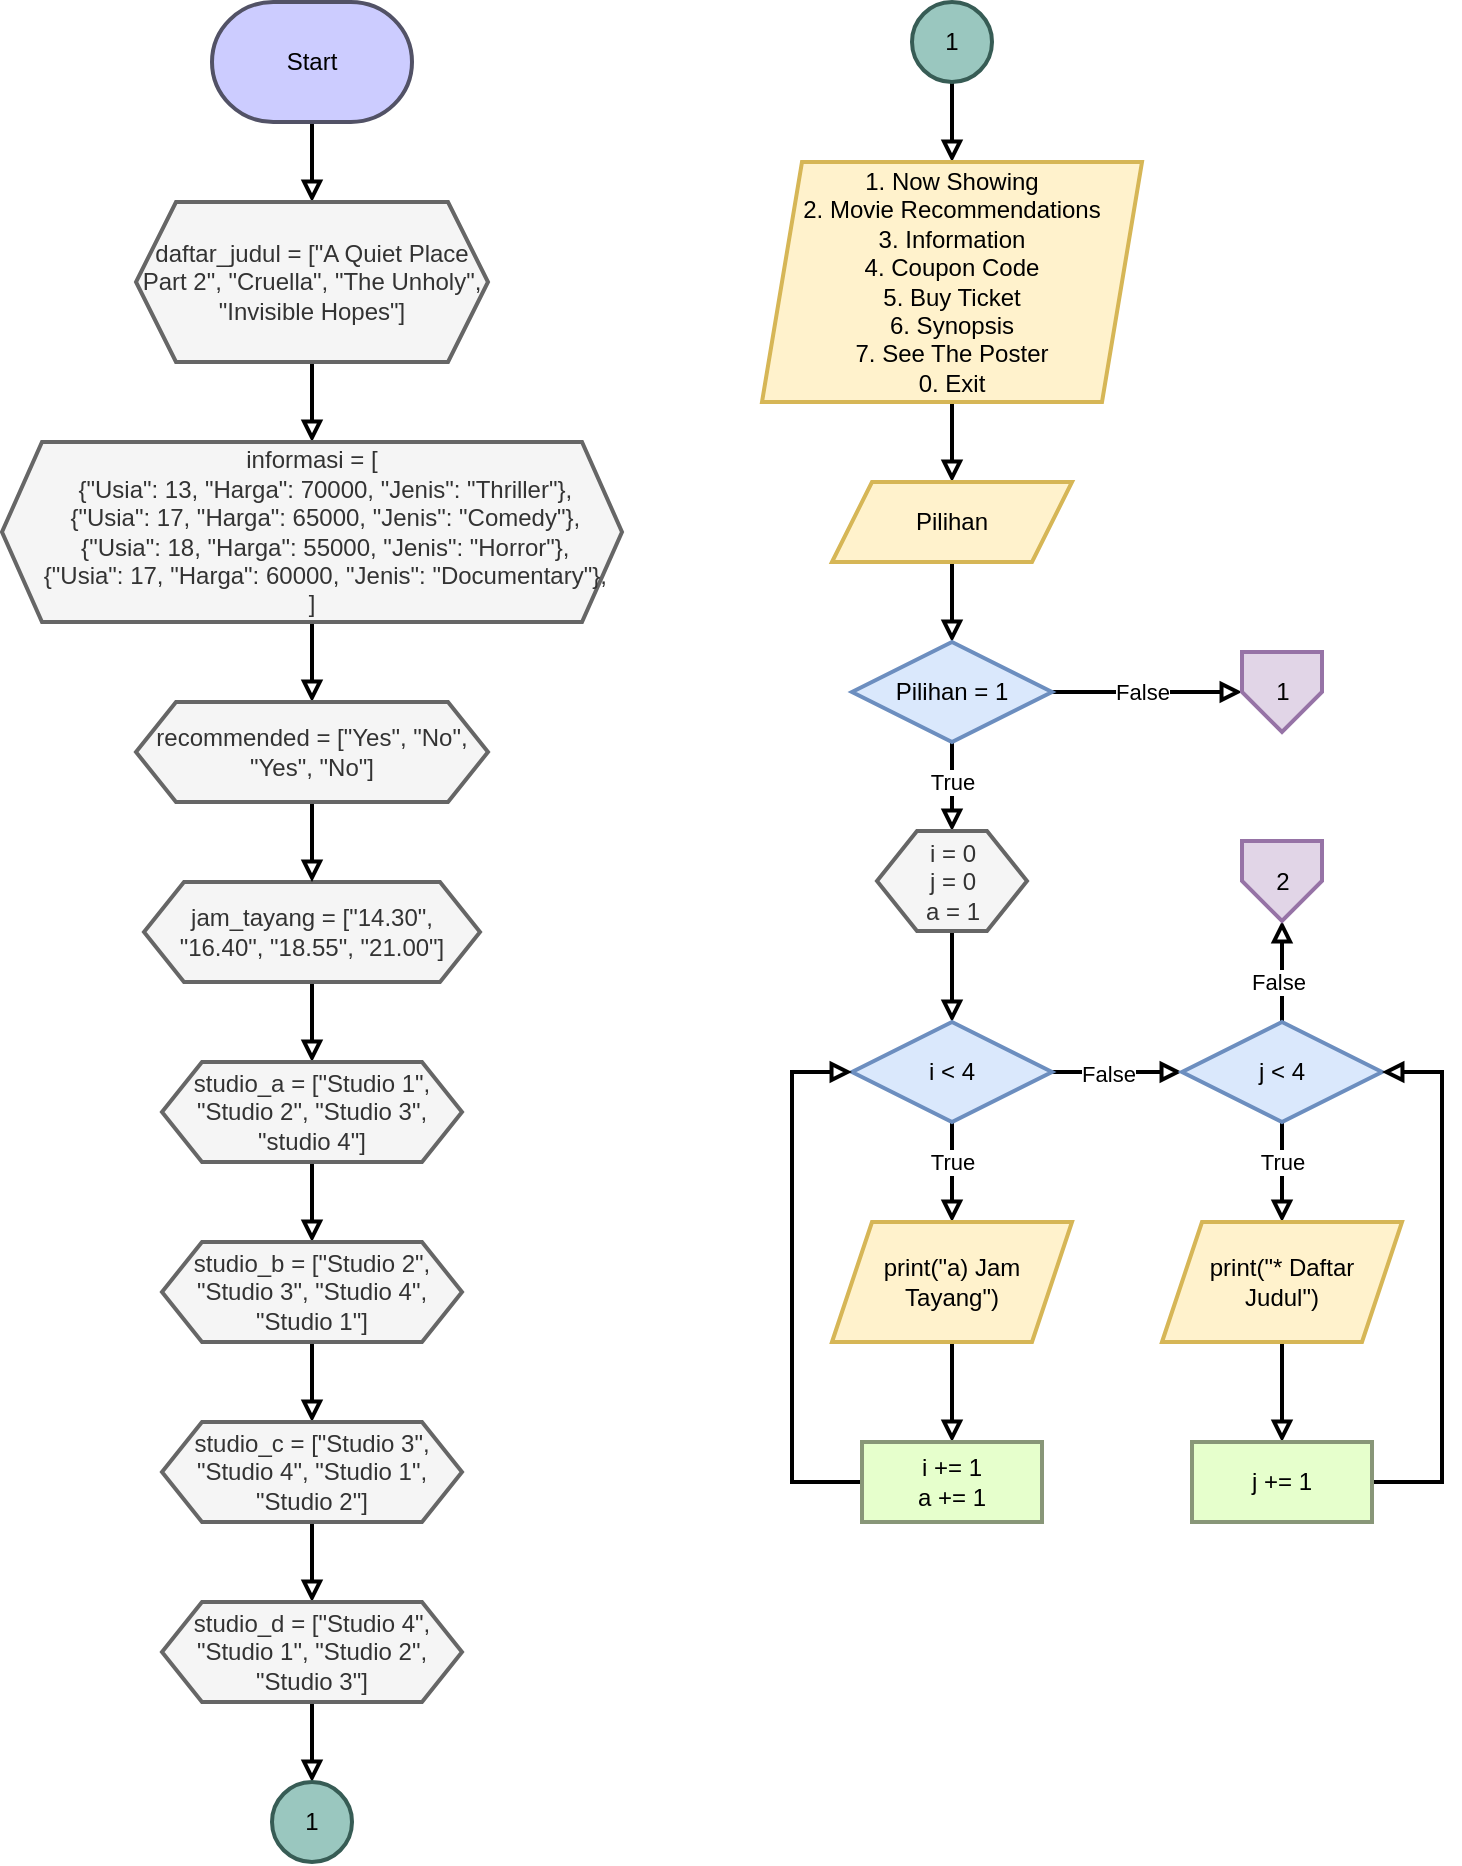 <mxfile version="14.6.13" type="device" pages="5"><diagram id="C5RBs43oDa-KdzZeNtuy" name="Page-1"><mxGraphModel dx="868" dy="520" grid="1" gridSize="10" guides="1" tooltips="1" connect="1" arrows="1" fold="1" page="1" pageScale="1" pageWidth="827" pageHeight="1169" math="0" shadow="0"><root><mxCell id="WIyWlLk6GJQsqaUBKTNV-0"/><mxCell id="WIyWlLk6GJQsqaUBKTNV-1" parent="WIyWlLk6GJQsqaUBKTNV-0"/><mxCell id="QCCus2Y4KDIDL_GfogX7-9" value="" style="edgeStyle=orthogonalEdgeStyle;orthogonalLoop=1;jettySize=auto;html=1;strokeWidth=2;rounded=0;endArrow=block;endFill=0;" parent="WIyWlLk6GJQsqaUBKTNV-1" source="QCCus2Y4KDIDL_GfogX7-0" target="QCCus2Y4KDIDL_GfogX7-1" edge="1"><mxGeometry relative="1" as="geometry"/></mxCell><mxCell id="QCCus2Y4KDIDL_GfogX7-0" value="Start" style="strokeWidth=2;html=1;shape=mxgraph.flowchart.terminator;whiteSpace=wrap;fillColor=#CCCCFF;strokeColor=#525266;" parent="WIyWlLk6GJQsqaUBKTNV-1" vertex="1"><mxGeometry x="155" y="100" width="100" height="60" as="geometry"/></mxCell><mxCell id="QCCus2Y4KDIDL_GfogX7-10" value="" style="edgeStyle=orthogonalEdgeStyle;rounded=0;orthogonalLoop=1;jettySize=auto;html=1;endArrow=block;endFill=0;strokeWidth=2;" parent="WIyWlLk6GJQsqaUBKTNV-1" source="QCCus2Y4KDIDL_GfogX7-1" target="QCCus2Y4KDIDL_GfogX7-3" edge="1"><mxGeometry relative="1" as="geometry"/></mxCell><mxCell id="QCCus2Y4KDIDL_GfogX7-1" value="daftar_judul =&amp;nbsp;[&quot;A Quiet Place Part 2&quot;, &quot;Cruella&quot;, &quot;The Unholy&quot;, &quot;Invisible Hopes&quot;]&lt;br&gt;" style="shape=hexagon;perimeter=hexagonPerimeter2;whiteSpace=wrap;html=1;fixedSize=1;strokeWidth=2;fillColor=#f5f5f5;strokeColor=#666666;fontColor=#333333;" parent="WIyWlLk6GJQsqaUBKTNV-1" vertex="1"><mxGeometry x="117" y="200" width="176" height="80" as="geometry"/></mxCell><mxCell id="QCCus2Y4KDIDL_GfogX7-13" value="" style="edgeStyle=orthogonalEdgeStyle;rounded=0;orthogonalLoop=1;jettySize=auto;html=1;endArrow=block;endFill=0;strokeWidth=2;" parent="WIyWlLk6GJQsqaUBKTNV-1" source="QCCus2Y4KDIDL_GfogX7-2" target="QCCus2Y4KDIDL_GfogX7-5" edge="1"><mxGeometry relative="1" as="geometry"/></mxCell><mxCell id="QCCus2Y4KDIDL_GfogX7-2" value="jam_tayang = [&quot;14.30&quot;, &quot;16.40&quot;, &quot;18.55&quot;, &quot;21.00&quot;]" style="shape=hexagon;perimeter=hexagonPerimeter2;whiteSpace=wrap;html=1;fixedSize=1;strokeWidth=2;fillColor=#f5f5f5;strokeColor=#666666;fontColor=#333333;" parent="WIyWlLk6GJQsqaUBKTNV-1" vertex="1"><mxGeometry x="121" y="540" width="168" height="50" as="geometry"/></mxCell><mxCell id="QCCus2Y4KDIDL_GfogX7-11" value="" style="edgeStyle=orthogonalEdgeStyle;rounded=0;orthogonalLoop=1;jettySize=auto;html=1;endArrow=block;endFill=0;strokeWidth=2;" parent="WIyWlLk6GJQsqaUBKTNV-1" source="QCCus2Y4KDIDL_GfogX7-3" target="QCCus2Y4KDIDL_GfogX7-4" edge="1"><mxGeometry relative="1" as="geometry"/></mxCell><mxCell id="QCCus2Y4KDIDL_GfogX7-3" value="&lt;div&gt;informasi = [&lt;/div&gt;&lt;div&gt;&amp;nbsp; &amp;nbsp; {&quot;Usia&quot;: 13, &quot;Harga&quot;: 70000, &quot;Jenis&quot;: &quot;Thriller&quot;},&lt;/div&gt;&lt;div&gt;&amp;nbsp; &amp;nbsp; {&quot;Usia&quot;: 17, &quot;Harga&quot;: 65000, &quot;Jenis&quot;: &quot;Comedy&quot;},&lt;/div&gt;&lt;div&gt;&amp;nbsp; &amp;nbsp; {&quot;Usia&quot;: 18, &quot;Harga&quot;: 55000, &quot;Jenis&quot;: &quot;Horror&quot;},&lt;/div&gt;&lt;div&gt;&amp;nbsp; &amp;nbsp; {&quot;Usia&quot;: 17, &quot;Harga&quot;: 60000, &quot;Jenis&quot;: &quot;Documentary&quot;},&lt;/div&gt;&lt;div&gt;]&lt;/div&gt;" style="shape=hexagon;perimeter=hexagonPerimeter2;whiteSpace=wrap;html=1;fixedSize=1;strokeWidth=2;fillColor=#f5f5f5;strokeColor=#666666;fontColor=#333333;" parent="WIyWlLk6GJQsqaUBKTNV-1" vertex="1"><mxGeometry x="50" y="320" width="310" height="90" as="geometry"/></mxCell><mxCell id="QCCus2Y4KDIDL_GfogX7-12" value="" style="edgeStyle=orthogonalEdgeStyle;rounded=0;orthogonalLoop=1;jettySize=auto;html=1;endArrow=block;endFill=0;strokeWidth=2;" parent="WIyWlLk6GJQsqaUBKTNV-1" source="QCCus2Y4KDIDL_GfogX7-4" target="QCCus2Y4KDIDL_GfogX7-2" edge="1"><mxGeometry relative="1" as="geometry"/></mxCell><mxCell id="QCCus2Y4KDIDL_GfogX7-4" value="recommended = [&quot;Yes&quot;, &quot;No&quot;, &quot;Yes&quot;, &quot;No&quot;]" style="shape=hexagon;perimeter=hexagonPerimeter2;whiteSpace=wrap;html=1;fixedSize=1;strokeWidth=2;fillColor=#f5f5f5;strokeColor=#666666;fontColor=#333333;" parent="WIyWlLk6GJQsqaUBKTNV-1" vertex="1"><mxGeometry x="117" y="450" width="176" height="50" as="geometry"/></mxCell><mxCell id="QCCus2Y4KDIDL_GfogX7-14" value="" style="edgeStyle=orthogonalEdgeStyle;rounded=0;orthogonalLoop=1;jettySize=auto;html=1;endArrow=block;endFill=0;strokeWidth=2;" parent="WIyWlLk6GJQsqaUBKTNV-1" source="QCCus2Y4KDIDL_GfogX7-5" target="QCCus2Y4KDIDL_GfogX7-6" edge="1"><mxGeometry relative="1" as="geometry"/></mxCell><mxCell id="QCCus2Y4KDIDL_GfogX7-5" value="studio_a = [&quot;Studio 1&quot;, &quot;Studio 2&quot;, &quot;Studio 3&quot;, &quot;studio 4&quot;]" style="shape=hexagon;perimeter=hexagonPerimeter2;whiteSpace=wrap;html=1;fixedSize=1;strokeWidth=2;fillColor=#f5f5f5;strokeColor=#666666;fontColor=#333333;" parent="WIyWlLk6GJQsqaUBKTNV-1" vertex="1"><mxGeometry x="130" y="630" width="150" height="50" as="geometry"/></mxCell><mxCell id="QCCus2Y4KDIDL_GfogX7-15" value="" style="edgeStyle=orthogonalEdgeStyle;rounded=0;orthogonalLoop=1;jettySize=auto;html=1;endArrow=block;endFill=0;strokeWidth=2;" parent="WIyWlLk6GJQsqaUBKTNV-1" source="QCCus2Y4KDIDL_GfogX7-6" target="QCCus2Y4KDIDL_GfogX7-7" edge="1"><mxGeometry relative="1" as="geometry"/></mxCell><mxCell id="QCCus2Y4KDIDL_GfogX7-6" value="studio_b = [&quot;Studio 2&quot;, &quot;Studio 3&quot;, &quot;Studio 4&quot;, &quot;Studio 1&quot;]" style="shape=hexagon;perimeter=hexagonPerimeter2;whiteSpace=wrap;html=1;fixedSize=1;strokeWidth=2;fillColor=#f5f5f5;strokeColor=#666666;fontColor=#333333;" parent="WIyWlLk6GJQsqaUBKTNV-1" vertex="1"><mxGeometry x="130" y="720" width="150" height="50" as="geometry"/></mxCell><mxCell id="QCCus2Y4KDIDL_GfogX7-16" value="" style="edgeStyle=orthogonalEdgeStyle;rounded=0;orthogonalLoop=1;jettySize=auto;html=1;endArrow=block;endFill=0;strokeWidth=2;" parent="WIyWlLk6GJQsqaUBKTNV-1" source="QCCus2Y4KDIDL_GfogX7-7" target="QCCus2Y4KDIDL_GfogX7-8" edge="1"><mxGeometry relative="1" as="geometry"/></mxCell><mxCell id="QCCus2Y4KDIDL_GfogX7-7" value="studio_c = [&quot;Studio 3&quot;, &quot;Studio 4&quot;, &quot;Studio 1&quot;, &quot;Studio 2&quot;]" style="shape=hexagon;perimeter=hexagonPerimeter2;whiteSpace=wrap;html=1;fixedSize=1;strokeWidth=2;fillColor=#f5f5f5;strokeColor=#666666;fontColor=#333333;" parent="WIyWlLk6GJQsqaUBKTNV-1" vertex="1"><mxGeometry x="130" y="810" width="150" height="50" as="geometry"/></mxCell><mxCell id="QCCus2Y4KDIDL_GfogX7-19" value="" style="edgeStyle=orthogonalEdgeStyle;rounded=0;orthogonalLoop=1;jettySize=auto;html=1;endArrow=block;endFill=0;strokeWidth=2;" parent="WIyWlLk6GJQsqaUBKTNV-1" source="QCCus2Y4KDIDL_GfogX7-8" target="QCCus2Y4KDIDL_GfogX7-18" edge="1"><mxGeometry relative="1" as="geometry"/></mxCell><mxCell id="QCCus2Y4KDIDL_GfogX7-8" value="studio_d = [&quot;Studio 4&quot;, &quot;Studio 1&quot;, &quot;Studio 2&quot;, &quot;Studio 3&quot;]" style="shape=hexagon;perimeter=hexagonPerimeter2;whiteSpace=wrap;html=1;fixedSize=1;strokeWidth=2;fillColor=#f5f5f5;strokeColor=#666666;fontColor=#333333;" parent="WIyWlLk6GJQsqaUBKTNV-1" vertex="1"><mxGeometry x="130" y="900" width="150" height="50" as="geometry"/></mxCell><mxCell id="QCCus2Y4KDIDL_GfogX7-18" value="1" style="strokeWidth=2;html=1;shape=mxgraph.flowchart.start_2;whiteSpace=wrap;fillColor=#9AC7BF;strokeColor=#375C55;" parent="WIyWlLk6GJQsqaUBKTNV-1" vertex="1"><mxGeometry x="185" y="990" width="40" height="40" as="geometry"/></mxCell><mxCell id="QCCus2Y4KDIDL_GfogX7-24" value="" style="edgeStyle=orthogonalEdgeStyle;rounded=0;orthogonalLoop=1;jettySize=auto;html=1;endArrow=block;endFill=0;strokeWidth=2;" parent="WIyWlLk6GJQsqaUBKTNV-1" source="QCCus2Y4KDIDL_GfogX7-20" target="QCCus2Y4KDIDL_GfogX7-21" edge="1"><mxGeometry relative="1" as="geometry"/></mxCell><mxCell id="QCCus2Y4KDIDL_GfogX7-20" value="1" style="strokeWidth=2;html=1;shape=mxgraph.flowchart.start_2;whiteSpace=wrap;fillColor=#9AC7BF;strokeColor=#375C55;" parent="WIyWlLk6GJQsqaUBKTNV-1" vertex="1"><mxGeometry x="505" y="100" width="40" height="40" as="geometry"/></mxCell><mxCell id="QCCus2Y4KDIDL_GfogX7-25" value="" style="edgeStyle=orthogonalEdgeStyle;rounded=0;orthogonalLoop=1;jettySize=auto;html=1;endArrow=block;endFill=0;strokeWidth=2;" parent="WIyWlLk6GJQsqaUBKTNV-1" source="QCCus2Y4KDIDL_GfogX7-21" target="QCCus2Y4KDIDL_GfogX7-22" edge="1"><mxGeometry relative="1" as="geometry"/></mxCell><mxCell id="QCCus2Y4KDIDL_GfogX7-21" value="1. Now Showing&lt;br&gt;2. Movie Recommendations&lt;br&gt;3. Information&lt;br&gt;4. Coupon Code&lt;br&gt;5. Buy Ticket&lt;br&gt;6. Synopsis&lt;br&gt;7. See The Poster&lt;br&gt;0. Exit" style="shape=parallelogram;perimeter=parallelogramPerimeter;whiteSpace=wrap;html=1;fixedSize=1;align=center;strokeWidth=2;fillColor=#fff2cc;strokeColor=#d6b656;" parent="WIyWlLk6GJQsqaUBKTNV-1" vertex="1"><mxGeometry x="430" y="180" width="190" height="120" as="geometry"/></mxCell><mxCell id="QCCus2Y4KDIDL_GfogX7-27" value="" style="edgeStyle=orthogonalEdgeStyle;rounded=0;orthogonalLoop=1;jettySize=auto;html=1;endArrow=block;endFill=0;strokeWidth=2;" parent="WIyWlLk6GJQsqaUBKTNV-1" source="QCCus2Y4KDIDL_GfogX7-22" target="QCCus2Y4KDIDL_GfogX7-26" edge="1"><mxGeometry relative="1" as="geometry"/></mxCell><mxCell id="QCCus2Y4KDIDL_GfogX7-22" value="Pilihan" style="shape=parallelogram;perimeter=parallelogramPerimeter;whiteSpace=wrap;html=1;fixedSize=1;strokeWidth=2;fillColor=#fff2cc;strokeColor=#d6b656;" parent="WIyWlLk6GJQsqaUBKTNV-1" vertex="1"><mxGeometry x="465" y="340" width="120" height="40" as="geometry"/></mxCell><mxCell id="QCCus2Y4KDIDL_GfogX7-29" value="True" style="edgeStyle=orthogonalEdgeStyle;rounded=0;orthogonalLoop=1;jettySize=auto;html=1;endArrow=block;endFill=0;strokeWidth=2;" parent="WIyWlLk6GJQsqaUBKTNV-1" source="QCCus2Y4KDIDL_GfogX7-26" target="QCCus2Y4KDIDL_GfogX7-28" edge="1"><mxGeometry x="-0.101" relative="1" as="geometry"><mxPoint as="offset"/></mxGeometry></mxCell><mxCell id="QCCus2Y4KDIDL_GfogX7-49" value="False" style="edgeStyle=orthogonalEdgeStyle;rounded=0;orthogonalLoop=1;jettySize=auto;html=1;endArrow=block;endFill=0;strokeWidth=2;" parent="WIyWlLk6GJQsqaUBKTNV-1" source="QCCus2Y4KDIDL_GfogX7-26" target="QCCus2Y4KDIDL_GfogX7-48" edge="1"><mxGeometry x="-0.053" relative="1" as="geometry"><mxPoint as="offset"/></mxGeometry></mxCell><mxCell id="QCCus2Y4KDIDL_GfogX7-26" value="Pilihan = 1" style="rhombus;whiteSpace=wrap;html=1;strokeWidth=2;fillColor=#dae8fc;strokeColor=#6c8ebf;" parent="WIyWlLk6GJQsqaUBKTNV-1" vertex="1"><mxGeometry x="475" y="420" width="100" height="50" as="geometry"/></mxCell><mxCell id="QCCus2Y4KDIDL_GfogX7-31" value="" style="edgeStyle=orthogonalEdgeStyle;rounded=0;orthogonalLoop=1;jettySize=auto;html=1;endArrow=block;endFill=0;strokeWidth=2;" parent="WIyWlLk6GJQsqaUBKTNV-1" source="QCCus2Y4KDIDL_GfogX7-28" target="QCCus2Y4KDIDL_GfogX7-30" edge="1"><mxGeometry relative="1" as="geometry"/></mxCell><mxCell id="QCCus2Y4KDIDL_GfogX7-28" value="i = 0&lt;br&gt;j = 0&lt;br&gt;a = 1" style="shape=hexagon;perimeter=hexagonPerimeter2;whiteSpace=wrap;html=1;fixedSize=1;strokeWidth=2;fillColor=#f5f5f5;strokeColor=#666666;fontColor=#333333;" parent="WIyWlLk6GJQsqaUBKTNV-1" vertex="1"><mxGeometry x="487.5" y="514.5" width="75" height="50" as="geometry"/></mxCell><mxCell id="QCCus2Y4KDIDL_GfogX7-33" value="True" style="edgeStyle=orthogonalEdgeStyle;rounded=0;orthogonalLoop=1;jettySize=auto;html=1;endArrow=block;endFill=0;strokeWidth=2;" parent="WIyWlLk6GJQsqaUBKTNV-1" source="QCCus2Y4KDIDL_GfogX7-30" target="QCCus2Y4KDIDL_GfogX7-32" edge="1"><mxGeometry x="-0.2" relative="1" as="geometry"><mxPoint as="offset"/></mxGeometry></mxCell><mxCell id="QCCus2Y4KDIDL_GfogX7-38" value="" style="edgeStyle=orthogonalEdgeStyle;rounded=0;orthogonalLoop=1;jettySize=auto;html=1;endArrow=block;endFill=0;strokeWidth=2;" parent="WIyWlLk6GJQsqaUBKTNV-1" source="QCCus2Y4KDIDL_GfogX7-30" target="QCCus2Y4KDIDL_GfogX7-37" edge="1"><mxGeometry relative="1" as="geometry"/></mxCell><mxCell id="QCCus2Y4KDIDL_GfogX7-39" value="False" style="edgeLabel;html=1;align=center;verticalAlign=middle;resizable=0;points=[];" parent="QCCus2Y4KDIDL_GfogX7-38" vertex="1" connectable="0"><mxGeometry x="-0.149" y="-1" relative="1" as="geometry"><mxPoint as="offset"/></mxGeometry></mxCell><mxCell id="QCCus2Y4KDIDL_GfogX7-30" value="i &amp;lt; 4" style="rhombus;whiteSpace=wrap;html=1;strokeWidth=2;fillColor=#dae8fc;strokeColor=#6c8ebf;" parent="WIyWlLk6GJQsqaUBKTNV-1" vertex="1"><mxGeometry x="475" y="610" width="100" height="50" as="geometry"/></mxCell><mxCell id="QCCus2Y4KDIDL_GfogX7-35" value="" style="edgeStyle=orthogonalEdgeStyle;rounded=0;orthogonalLoop=1;jettySize=auto;html=1;endArrow=block;endFill=0;strokeWidth=2;" parent="WIyWlLk6GJQsqaUBKTNV-1" source="QCCus2Y4KDIDL_GfogX7-32" target="QCCus2Y4KDIDL_GfogX7-34" edge="1"><mxGeometry relative="1" as="geometry"/></mxCell><mxCell id="QCCus2Y4KDIDL_GfogX7-32" value="print(&quot;a) Jam Tayang&quot;)" style="shape=parallelogram;perimeter=parallelogramPerimeter;whiteSpace=wrap;html=1;fixedSize=1;strokeWidth=2;fillColor=#fff2cc;strokeColor=#d6b656;" parent="WIyWlLk6GJQsqaUBKTNV-1" vertex="1"><mxGeometry x="465" y="710" width="120" height="60" as="geometry"/></mxCell><mxCell id="QCCus2Y4KDIDL_GfogX7-36" style="edgeStyle=orthogonalEdgeStyle;rounded=0;orthogonalLoop=1;jettySize=auto;html=1;exitX=0;exitY=0.5;exitDx=0;exitDy=0;entryX=0;entryY=0.5;entryDx=0;entryDy=0;endArrow=block;endFill=0;strokeWidth=2;" parent="WIyWlLk6GJQsqaUBKTNV-1" source="QCCus2Y4KDIDL_GfogX7-34" target="QCCus2Y4KDIDL_GfogX7-30" edge="1"><mxGeometry relative="1" as="geometry"><Array as="points"><mxPoint x="445" y="840"/><mxPoint x="445" y="635"/></Array></mxGeometry></mxCell><mxCell id="QCCus2Y4KDIDL_GfogX7-34" value="i += 1&lt;br&gt;a += 1" style="rounded=0;whiteSpace=wrap;html=1;strokeWidth=2;fillColor=#E6FFCC;strokeColor=#889678;" parent="WIyWlLk6GJQsqaUBKTNV-1" vertex="1"><mxGeometry x="480" y="820" width="90" height="40" as="geometry"/></mxCell><mxCell id="QCCus2Y4KDIDL_GfogX7-41" value="True" style="edgeStyle=orthogonalEdgeStyle;rounded=0;orthogonalLoop=1;jettySize=auto;html=1;endArrow=block;endFill=0;strokeWidth=2;" parent="WIyWlLk6GJQsqaUBKTNV-1" source="QCCus2Y4KDIDL_GfogX7-37" target="QCCus2Y4KDIDL_GfogX7-40" edge="1"><mxGeometry x="-0.2" relative="1" as="geometry"><mxPoint as="offset"/></mxGeometry></mxCell><mxCell id="QCCus2Y4KDIDL_GfogX7-46" value="" style="edgeStyle=orthogonalEdgeStyle;rounded=0;orthogonalLoop=1;jettySize=auto;html=1;endArrow=block;endFill=0;strokeWidth=2;" parent="WIyWlLk6GJQsqaUBKTNV-1" source="QCCus2Y4KDIDL_GfogX7-37" target="QCCus2Y4KDIDL_GfogX7-45" edge="1"><mxGeometry relative="1" as="geometry"/></mxCell><mxCell id="QCCus2Y4KDIDL_GfogX7-47" value="False" style="edgeLabel;html=1;align=center;verticalAlign=middle;resizable=0;points=[];" parent="QCCus2Y4KDIDL_GfogX7-46" vertex="1" connectable="0"><mxGeometry x="-0.193" y="2" relative="1" as="geometry"><mxPoint as="offset"/></mxGeometry></mxCell><mxCell id="QCCus2Y4KDIDL_GfogX7-37" value="j &amp;lt; 4" style="rhombus;whiteSpace=wrap;html=1;strokeWidth=2;fillColor=#dae8fc;strokeColor=#6c8ebf;" parent="WIyWlLk6GJQsqaUBKTNV-1" vertex="1"><mxGeometry x="640" y="610" width="100" height="50" as="geometry"/></mxCell><mxCell id="QCCus2Y4KDIDL_GfogX7-43" value="" style="edgeStyle=orthogonalEdgeStyle;rounded=0;orthogonalLoop=1;jettySize=auto;html=1;endArrow=block;endFill=0;strokeWidth=2;" parent="WIyWlLk6GJQsqaUBKTNV-1" source="QCCus2Y4KDIDL_GfogX7-40" target="QCCus2Y4KDIDL_GfogX7-42" edge="1"><mxGeometry relative="1" as="geometry"/></mxCell><mxCell id="QCCus2Y4KDIDL_GfogX7-40" value="print(&quot;* Daftar &lt;br&gt;Judul&quot;)" style="shape=parallelogram;perimeter=parallelogramPerimeter;whiteSpace=wrap;html=1;fixedSize=1;strokeWidth=2;fillColor=#fff2cc;strokeColor=#d6b656;" parent="WIyWlLk6GJQsqaUBKTNV-1" vertex="1"><mxGeometry x="630" y="710" width="120" height="60" as="geometry"/></mxCell><mxCell id="QCCus2Y4KDIDL_GfogX7-44" style="edgeStyle=orthogonalEdgeStyle;rounded=0;orthogonalLoop=1;jettySize=auto;html=1;exitX=1;exitY=0.5;exitDx=0;exitDy=0;entryX=1;entryY=0.5;entryDx=0;entryDy=0;endArrow=block;endFill=0;strokeWidth=2;" parent="WIyWlLk6GJQsqaUBKTNV-1" source="QCCus2Y4KDIDL_GfogX7-42" target="QCCus2Y4KDIDL_GfogX7-37" edge="1"><mxGeometry relative="1" as="geometry"><Array as="points"><mxPoint x="770" y="840"/><mxPoint x="770" y="635"/></Array></mxGeometry></mxCell><mxCell id="QCCus2Y4KDIDL_GfogX7-42" value="j += 1" style="rounded=0;whiteSpace=wrap;html=1;strokeWidth=2;fillColor=#E6FFCC;strokeColor=#889678;" parent="WIyWlLk6GJQsqaUBKTNV-1" vertex="1"><mxGeometry x="645" y="820" width="90" height="40" as="geometry"/></mxCell><mxCell id="QCCus2Y4KDIDL_GfogX7-45" value="2" style="verticalLabelPosition=middle;verticalAlign=middle;html=1;shape=offPageConnector;rounded=0;size=0.5;strokeWidth=2;labelPosition=center;align=center;fillColor=#e1d5e7;strokeColor=#9673a6;" parent="WIyWlLk6GJQsqaUBKTNV-1" vertex="1"><mxGeometry x="670" y="519.5" width="40" height="40" as="geometry"/></mxCell><mxCell id="QCCus2Y4KDIDL_GfogX7-48" value="1" style="verticalLabelPosition=middle;verticalAlign=middle;html=1;shape=offPageConnector;rounded=0;size=0.5;strokeWidth=2;labelPosition=center;align=center;fillColor=#e1d5e7;strokeColor=#9673a6;" parent="WIyWlLk6GJQsqaUBKTNV-1" vertex="1"><mxGeometry x="670" y="425" width="40" height="40" as="geometry"/></mxCell></root></mxGraphModel></diagram><diagram id="ceCKPUmhG42tCXITjHuK" name="Page-2"><mxGraphModel dx="1736" dy="1040" grid="1" gridSize="10" guides="1" tooltips="1" connect="1" arrows="1" fold="1" page="1" pageScale="1" pageWidth="827" pageHeight="1169" math="0" shadow="0"><root><mxCell id="FKmgz-MxggPTTQPQVPWV-0"/><mxCell id="FKmgz-MxggPTTQPQVPWV-1" parent="FKmgz-MxggPTTQPQVPWV-0"/><mxCell id="Jr4JWJClw_lr9bcZe4Gu-1" value="" style="edgeStyle=orthogonalEdgeStyle;rounded=0;orthogonalLoop=1;jettySize=auto;html=1;endArrow=block;endFill=0;strokeWidth=2;" edge="1" parent="FKmgz-MxggPTTQPQVPWV-1" source="8A0V9seEZAtNjFp_xlrq-0" target="Jr4JWJClw_lr9bcZe4Gu-0"><mxGeometry relative="1" as="geometry"/></mxCell><mxCell id="8A0V9seEZAtNjFp_xlrq-0" value="1" style="verticalLabelPosition=middle;verticalAlign=middle;html=1;shape=offPageConnector;rounded=0;size=0.5;strokeWidth=2;labelPosition=center;align=center;fillColor=#e1d5e7;strokeColor=#9673a6;" vertex="1" parent="FKmgz-MxggPTTQPQVPWV-1"><mxGeometry x="105" y="512" width="40" height="40" as="geometry"/></mxCell><mxCell id="xgNH0Py5MeY-EDpHcMrE-1" value="" style="edgeStyle=orthogonalEdgeStyle;rounded=0;orthogonalLoop=1;jettySize=auto;html=1;endArrow=block;endFill=0;strokeWidth=2;" edge="1" parent="FKmgz-MxggPTTQPQVPWV-1" source="uATBqp7oL-IfkAg66VXK-0" target="uATBqp7oL-IfkAg66VXK-15"><mxGeometry relative="1" as="geometry"/></mxCell><mxCell id="uATBqp7oL-IfkAg66VXK-0" value="2" style="verticalLabelPosition=middle;verticalAlign=middle;html=1;shape=offPageConnector;rounded=0;size=0.5;strokeWidth=2;labelPosition=center;align=center;fillColor=#e1d5e7;strokeColor=#9673a6;" vertex="1" parent="FKmgz-MxggPTTQPQVPWV-1"><mxGeometry x="105" y="72" width="40" height="40" as="geometry"/></mxCell><mxCell id="xgNH0Py5MeY-EDpHcMrE-2" value="" style="edgeStyle=orthogonalEdgeStyle;rounded=0;orthogonalLoop=1;jettySize=auto;html=1;endArrow=block;endFill=0;strokeWidth=2;" edge="1" parent="FKmgz-MxggPTTQPQVPWV-1" source="uATBqp7oL-IfkAg66VXK-15" target="xgNH0Py5MeY-EDpHcMrE-0"><mxGeometry relative="1" as="geometry"/></mxCell><mxCell id="uATBqp7oL-IfkAg66VXK-15" value="Jawab" style="shape=parallelogram;perimeter=parallelogramPerimeter;whiteSpace=wrap;html=1;fixedSize=1;strokeWidth=2;fillColor=#fff2cc;strokeColor=#d6b656;" vertex="1" parent="FKmgz-MxggPTTQPQVPWV-1"><mxGeometry x="65" y="152" width="120" height="40" as="geometry"/></mxCell><mxCell id="xgNH0Py5MeY-EDpHcMrE-4" value="False" style="edgeStyle=orthogonalEdgeStyle;rounded=0;orthogonalLoop=1;jettySize=auto;html=1;endArrow=block;endFill=0;strokeWidth=2;" edge="1" parent="FKmgz-MxggPTTQPQVPWV-1" source="xgNH0Py5MeY-EDpHcMrE-0" target="xgNH0Py5MeY-EDpHcMrE-3"><mxGeometry x="-0.154" relative="1" as="geometry"><mxPoint as="offset"/></mxGeometry></mxCell><mxCell id="YCoYyCQE8fEk5tVNdnIU-2" value="True" style="edgeStyle=orthogonalEdgeStyle;rounded=0;orthogonalLoop=1;jettySize=auto;html=1;endArrow=block;endFill=0;strokeWidth=2;entryX=0;entryY=0.5;entryDx=0;entryDy=0;" edge="1" parent="FKmgz-MxggPTTQPQVPWV-1" source="xgNH0Py5MeY-EDpHcMrE-0" target="J-Ys2oaX2u9jKCNwGAGe-0"><mxGeometry x="-0.143" relative="1" as="geometry"><mxPoint x="230" y="270" as="targetPoint"/><mxPoint as="offset"/></mxGeometry></mxCell><mxCell id="xgNH0Py5MeY-EDpHcMrE-0" value="Jawab = 1" style="rhombus;whiteSpace=wrap;html=1;strokeWidth=2;fillColor=#dae8fc;strokeColor=#6c8ebf;" vertex="1" parent="FKmgz-MxggPTTQPQVPWV-1"><mxGeometry x="75" y="230" width="100" height="50" as="geometry"/></mxCell><mxCell id="YOpnuBlZXky3A6X2L-48-1" value="" style="edgeStyle=orthogonalEdgeStyle;rounded=0;orthogonalLoop=1;jettySize=auto;html=1;endArrow=block;endFill=0;strokeWidth=2;" edge="1" parent="FKmgz-MxggPTTQPQVPWV-1" source="xgNH0Py5MeY-EDpHcMrE-3" target="YOpnuBlZXky3A6X2L-48-0"><mxGeometry relative="1" as="geometry"/></mxCell><mxCell id="YCoYyCQE8fEk5tVNdnIU-0" value="True" style="edgeStyle=orthogonalEdgeStyle;rounded=0;orthogonalLoop=1;jettySize=auto;html=1;endArrow=block;endFill=0;strokeWidth=2;" edge="1" parent="FKmgz-MxggPTTQPQVPWV-1" source="xgNH0Py5MeY-EDpHcMrE-3" target="2EyxNmFQBVkOxV09BLxs-0"><mxGeometry x="-0.143" relative="1" as="geometry"><mxPoint as="offset"/></mxGeometry></mxCell><mxCell id="xgNH0Py5MeY-EDpHcMrE-3" value="Jawab = 2" style="rhombus;whiteSpace=wrap;html=1;strokeWidth=2;fillColor=#dae8fc;strokeColor=#6c8ebf;" vertex="1" parent="FKmgz-MxggPTTQPQVPWV-1"><mxGeometry x="75" y="332" width="100" height="50" as="geometry"/></mxCell><mxCell id="YOpnuBlZXky3A6X2L-48-2" style="edgeStyle=orthogonalEdgeStyle;rounded=0;orthogonalLoop=1;jettySize=auto;html=1;exitX=0;exitY=0.5;exitDx=0;exitDy=0;entryX=0;entryY=0.5;entryDx=0;entryDy=0;endArrow=block;endFill=0;strokeWidth=2;" edge="1" parent="FKmgz-MxggPTTQPQVPWV-1" source="YOpnuBlZXky3A6X2L-48-0" target="uATBqp7oL-IfkAg66VXK-15"><mxGeometry relative="1" as="geometry"><Array as="points"><mxPoint x="35" y="452"/><mxPoint x="35" y="172"/></Array></mxGeometry></mxCell><mxCell id="YOpnuBlZXky3A6X2L-48-0" value="print(&quot;Pilihan &lt;br&gt;Error&quot;)" style="shape=parallelogram;perimeter=parallelogramPerimeter;whiteSpace=wrap;html=1;fixedSize=1;strokeWidth=2;fillColor=#fff2cc;strokeColor=#d6b656;" vertex="1" parent="FKmgz-MxggPTTQPQVPWV-1"><mxGeometry x="65" y="432" width="120" height="40" as="geometry"/></mxCell><mxCell id="2EyxNmFQBVkOxV09BLxs-0" value="1" style="strokeWidth=2;html=1;shape=mxgraph.flowchart.start_2;whiteSpace=wrap;fillColor=#9AC7BF;strokeColor=#375C55;" vertex="1" parent="FKmgz-MxggPTTQPQVPWV-1"><mxGeometry x="245" y="337" width="40" height="40" as="geometry"/></mxCell><mxCell id="era4bk3RS9Ap3tbbfy1g-1" value="True" style="edgeStyle=orthogonalEdgeStyle;rounded=0;orthogonalLoop=1;jettySize=auto;html=1;endArrow=block;endFill=0;strokeWidth=2;" edge="1" parent="FKmgz-MxggPTTQPQVPWV-1" source="Jr4JWJClw_lr9bcZe4Gu-0" target="era4bk3RS9Ap3tbbfy1g-0"><mxGeometry x="-0.2" relative="1" as="geometry"><mxPoint as="offset"/></mxGeometry></mxCell><mxCell id="li9U8uFy3dZy0okkr18Y-1" value="False" style="edgeStyle=orthogonalEdgeStyle;rounded=0;orthogonalLoop=1;jettySize=auto;html=1;endArrow=block;endFill=0;strokeWidth=2;" edge="1" parent="FKmgz-MxggPTTQPQVPWV-1" source="Jr4JWJClw_lr9bcZe4Gu-0" target="li9U8uFy3dZy0okkr18Y-0"><mxGeometry relative="1" as="geometry"/></mxCell><mxCell id="Jr4JWJClw_lr9bcZe4Gu-0" value="Pilihan = 2" style="rhombus;whiteSpace=wrap;html=1;strokeWidth=2;fillColor=#dae8fc;strokeColor=#6c8ebf;" vertex="1" parent="FKmgz-MxggPTTQPQVPWV-1"><mxGeometry x="75" y="592" width="100" height="50" as="geometry"/></mxCell><mxCell id="era4bk3RS9Ap3tbbfy1g-5" value="" style="edgeStyle=orthogonalEdgeStyle;rounded=0;orthogonalLoop=1;jettySize=auto;html=1;endArrow=block;endFill=0;strokeWidth=2;" edge="1" parent="FKmgz-MxggPTTQPQVPWV-1" source="Jr4JWJClw_lr9bcZe4Gu-5" target="era4bk3RS9Ap3tbbfy1g-4"><mxGeometry relative="1" as="geometry"/></mxCell><mxCell id="Jr4JWJClw_lr9bcZe4Gu-5" value="print(&quot;Movie&lt;br&gt;Recommendations&quot;)" style="shape=parallelogram;perimeter=parallelogramPerimeter;whiteSpace=wrap;html=1;fixedSize=1;fillColor=#fff2cc;strokeColor=#d6b656;strokeWidth=2;" vertex="1" parent="FKmgz-MxggPTTQPQVPWV-1"><mxGeometry x="52.5" y="782" width="145" height="40" as="geometry"/></mxCell><mxCell id="ZHRom98TT1zhXHNiYTiN-2" value="" style="edgeStyle=orthogonalEdgeStyle;rounded=0;orthogonalLoop=1;jettySize=auto;html=1;endArrow=block;endFill=0;strokeWidth=2;" edge="1" parent="FKmgz-MxggPTTQPQVPWV-1" source="Jr4JWJClw_lr9bcZe4Gu-10" target="Jr4JWJClw_lr9bcZe4Gu-11"><mxGeometry relative="1" as="geometry"/></mxCell><mxCell id="Jr4JWJClw_lr9bcZe4Gu-10" value="print(&quot;Daftar &lt;br&gt;Judul&quot;)" style="shape=parallelogram;perimeter=parallelogramPerimeter;whiteSpace=wrap;html=1;fixedSize=1;fillColor=#fff2cc;strokeColor=#d6b656;strokeWidth=2;" vertex="1" parent="FKmgz-MxggPTTQPQVPWV-1"><mxGeometry x="235" y="969" width="120" height="60" as="geometry"/></mxCell><mxCell id="7F20eWMtv3773BBj8TZA-2" value="" style="edgeStyle=orthogonalEdgeStyle;rounded=0;orthogonalLoop=1;jettySize=auto;html=1;endArrow=block;endFill=0;strokeWidth=2;" edge="1" parent="FKmgz-MxggPTTQPQVPWV-1" source="Jr4JWJClw_lr9bcZe4Gu-11" target="era4bk3RS9Ap3tbbfy1g-4"><mxGeometry relative="1" as="geometry"/></mxCell><mxCell id="Jr4JWJClw_lr9bcZe4Gu-11" value="i += 1" style="rounded=0;whiteSpace=wrap;html=1;fillColor=#E6FFCC;strokeColor=#889678;strokeWidth=2;" vertex="1" parent="FKmgz-MxggPTTQPQVPWV-1"><mxGeometry x="250" y="869" width="90" height="40" as="geometry"/></mxCell><mxCell id="era4bk3RS9Ap3tbbfy1g-3" value="" style="edgeStyle=orthogonalEdgeStyle;rounded=0;orthogonalLoop=1;jettySize=auto;html=1;endArrow=block;endFill=0;strokeWidth=2;" edge="1" parent="FKmgz-MxggPTTQPQVPWV-1" source="era4bk3RS9Ap3tbbfy1g-0" target="Jr4JWJClw_lr9bcZe4Gu-5"><mxGeometry relative="1" as="geometry"/></mxCell><mxCell id="era4bk3RS9Ap3tbbfy1g-0" value="i = 0" style="shape=hexagon;perimeter=hexagonPerimeter2;whiteSpace=wrap;html=1;fixedSize=1;strokeWidth=2;fillColor=#f5f5f5;strokeColor=#666666;fontColor=#333333;" vertex="1" parent="FKmgz-MxggPTTQPQVPWV-1"><mxGeometry x="87.5" y="692" width="75" height="40" as="geometry"/></mxCell><mxCell id="ZHRom98TT1zhXHNiYTiN-0" value="True" style="edgeStyle=orthogonalEdgeStyle;rounded=0;orthogonalLoop=1;jettySize=auto;html=1;endArrow=block;endFill=0;strokeWidth=2;" edge="1" parent="FKmgz-MxggPTTQPQVPWV-1" source="era4bk3RS9Ap3tbbfy1g-4" target="era4bk3RS9Ap3tbbfy1g-6"><mxGeometry x="-0.202" relative="1" as="geometry"><mxPoint as="offset"/></mxGeometry></mxCell><mxCell id="gi5yjkuSEshTV__VAWIt-1" style="edgeStyle=orthogonalEdgeStyle;rounded=0;orthogonalLoop=1;jettySize=auto;html=1;exitX=0;exitY=0.5;exitDx=0;exitDy=0;entryX=0.5;entryY=1;entryDx=0;entryDy=0;entryPerimeter=0;endArrow=block;endFill=0;strokeWidth=2;" edge="1" parent="FKmgz-MxggPTTQPQVPWV-1" source="era4bk3RS9Ap3tbbfy1g-4" target="gi5yjkuSEshTV__VAWIt-0"><mxGeometry relative="1" as="geometry"/></mxCell><mxCell id="era4bk3RS9Ap3tbbfy1g-4" value="i &amp;lt; 4" style="rhombus;whiteSpace=wrap;html=1;strokeWidth=2;fillColor=#dae8fc;strokeColor=#6c8ebf;" vertex="1" parent="FKmgz-MxggPTTQPQVPWV-1"><mxGeometry x="75" y="864" width="100" height="50" as="geometry"/></mxCell><mxCell id="ZHRom98TT1zhXHNiYTiN-1" value="" style="edgeStyle=orthogonalEdgeStyle;rounded=0;orthogonalLoop=1;jettySize=auto;html=1;endArrow=block;endFill=0;strokeWidth=2;" edge="1" parent="FKmgz-MxggPTTQPQVPWV-1" source="era4bk3RS9Ap3tbbfy1g-6" target="Jr4JWJClw_lr9bcZe4Gu-10"><mxGeometry relative="1" as="geometry"/></mxCell><mxCell id="7F20eWMtv3773BBj8TZA-1" value="True" style="edgeLabel;html=1;align=center;verticalAlign=middle;resizable=0;points=[];" vertex="1" connectable="0" parent="ZHRom98TT1zhXHNiYTiN-1"><mxGeometry x="-0.198" y="-1" relative="1" as="geometry"><mxPoint as="offset"/></mxGeometry></mxCell><mxCell id="7F20eWMtv3773BBj8TZA-3" style="edgeStyle=orthogonalEdgeStyle;rounded=0;orthogonalLoop=1;jettySize=auto;html=1;exitX=0.5;exitY=1;exitDx=0;exitDy=0;entryX=1;entryY=0.5;entryDx=0;entryDy=0;endArrow=block;endFill=0;strokeWidth=2;" edge="1" parent="FKmgz-MxggPTTQPQVPWV-1" source="era4bk3RS9Ap3tbbfy1g-6" target="Jr4JWJClw_lr9bcZe4Gu-11"><mxGeometry relative="1" as="geometry"><Array as="points"><mxPoint x="125" y="1054"/><mxPoint x="365" y="1054"/><mxPoint x="365" y="889"/></Array></mxGeometry></mxCell><mxCell id="era4bk3RS9Ap3tbbfy1g-6" value="recomendeed[i]&lt;br&gt;== &quot;Yes&quot;" style="rhombus;whiteSpace=wrap;html=1;fillColor=#dae8fc;strokeColor=#6c8ebf;strokeWidth=2;" vertex="1" parent="FKmgz-MxggPTTQPQVPWV-1"><mxGeometry x="58.75" y="964" width="132.5" height="70" as="geometry"/></mxCell><mxCell id="gi5yjkuSEshTV__VAWIt-0" value="1" style="strokeWidth=2;html=1;shape=mxgraph.flowchart.start_2;whiteSpace=wrap;fillColor=#9AC7BF;strokeColor=#375C55;" vertex="1" parent="FKmgz-MxggPTTQPQVPWV-1"><mxGeometry x="275" y="782" width="40" height="40" as="geometry"/></mxCell><mxCell id="J-Ys2oaX2u9jKCNwGAGe-0" value="3" style="verticalLabelPosition=middle;verticalAlign=middle;html=1;shape=offPageConnector;rounded=0;size=0.5;strokeWidth=2;labelPosition=center;align=center;fillColor=#e1d5e7;strokeColor=#9673a6;" vertex="1" parent="FKmgz-MxggPTTQPQVPWV-1"><mxGeometry x="245" y="235" width="40" height="40" as="geometry"/></mxCell><mxCell id="li9U8uFy3dZy0okkr18Y-0" value="2" style="strokeWidth=2;html=1;shape=mxgraph.flowchart.start_2;whiteSpace=wrap;fillColor=#9AC7BF;strokeColor=#375C55;" vertex="1" parent="FKmgz-MxggPTTQPQVPWV-1"><mxGeometry x="275" y="597" width="40" height="40" as="geometry"/></mxCell><mxCell id="MFOJVLX6KXSjChlMZyOV-9" value="" style="edgeStyle=orthogonalEdgeStyle;rounded=0;orthogonalLoop=1;jettySize=auto;html=1;endArrow=block;endFill=0;strokeWidth=2;" edge="1" parent="FKmgz-MxggPTTQPQVPWV-1" source="li9U8uFy3dZy0okkr18Y-2" target="MFOJVLX6KXSjChlMZyOV-7"><mxGeometry relative="1" as="geometry"/></mxCell><mxCell id="li9U8uFy3dZy0okkr18Y-2" value="2" style="strokeWidth=2;html=1;shape=mxgraph.flowchart.start_2;whiteSpace=wrap;fillColor=#9AC7BF;strokeColor=#375C55;" vertex="1" parent="FKmgz-MxggPTTQPQVPWV-1"><mxGeometry x="560" y="72" width="40" height="40" as="geometry"/></mxCell><mxCell id="MFOJVLX6KXSjChlMZyOV-8" value="True" style="edgeStyle=orthogonalEdgeStyle;rounded=0;orthogonalLoop=1;jettySize=auto;html=1;endArrow=block;endFill=0;strokeWidth=2;" edge="1" parent="FKmgz-MxggPTTQPQVPWV-1" source="MFOJVLX6KXSjChlMZyOV-7" target="li9U8uFy3dZy0okkr18Y-9"><mxGeometry x="-0.132" relative="1" as="geometry"><mxPoint as="offset"/></mxGeometry></mxCell><mxCell id="MFOJVLX6KXSjChlMZyOV-11" value="False" style="edgeStyle=orthogonalEdgeStyle;rounded=0;orthogonalLoop=1;jettySize=auto;html=1;endArrow=block;endFill=0;strokeWidth=2;" edge="1" parent="FKmgz-MxggPTTQPQVPWV-1" source="MFOJVLX6KXSjChlMZyOV-7" target="MFOJVLX6KXSjChlMZyOV-10"><mxGeometry relative="1" as="geometry"/></mxCell><mxCell id="MFOJVLX6KXSjChlMZyOV-7" value="Pilihan = 3" style="rhombus;whiteSpace=wrap;html=1;strokeWidth=2;fillColor=#dae8fc;strokeColor=#6c8ebf;" vertex="1" parent="FKmgz-MxggPTTQPQVPWV-1"><mxGeometry x="530" y="147" width="100" height="50" as="geometry"/></mxCell><mxCell id="li9U8uFy3dZy0okkr18Y-6" value="print(&quot;&lt;br&gt;Daftar_judul[i]&lt;br&gt;Usia : info[&quot;Usia&quot;]&lt;br&gt;Genre : info[&quot;Jenis&quot;]&quot;)" style="shape=parallelogram;perimeter=parallelogramPerimeter;whiteSpace=wrap;html=1;fixedSize=1;fillColor=#fff2cc;strokeColor=#d6b656;strokeWidth=2;" vertex="1" parent="FKmgz-MxggPTTQPQVPWV-1"><mxGeometry x="500" y="422.5" width="160" height="65" as="geometry"/></mxCell><mxCell id="li9U8uFy3dZy0okkr18Y-9" value="i = 0" style="shape=hexagon;perimeter=hexagonPerimeter2;whiteSpace=wrap;html=1;fixedSize=1;strokeWidth=2;fillColor=#f5f5f5;strokeColor=#666666;fontColor=#333333;" vertex="1" parent="FKmgz-MxggPTTQPQVPWV-1"><mxGeometry x="542.5" y="250" width="75" height="40" as="geometry"/></mxCell><mxCell id="li9U8uFy3dZy0okkr18Y-13" value="True" style="edgeStyle=orthogonalEdgeStyle;rounded=0;orthogonalLoop=1;jettySize=auto;html=1;endArrow=block;endFill=0;strokeWidth=2;" edge="1" parent="FKmgz-MxggPTTQPQVPWV-1" source="li9U8uFy3dZy0okkr18Y-11" target="li9U8uFy3dZy0okkr18Y-6"><mxGeometry x="480" y="250" as="geometry"><mxPoint as="offset"/></mxGeometry></mxCell><mxCell id="li9U8uFy3dZy0okkr18Y-11" value="i &amp;lt; 4" style="rhombus;whiteSpace=wrap;html=1;strokeWidth=2;fillColor=#dae8fc;strokeColor=#6c8ebf;" vertex="1" parent="FKmgz-MxggPTTQPQVPWV-1"><mxGeometry x="530" y="328" width="100" height="50" as="geometry"/></mxCell><mxCell id="li9U8uFy3dZy0okkr18Y-12" value="" style="edgeStyle=orthogonalEdgeStyle;rounded=0;orthogonalLoop=1;jettySize=auto;html=1;endArrow=block;endFill=0;strokeWidth=2;" edge="1" parent="FKmgz-MxggPTTQPQVPWV-1" source="li9U8uFy3dZy0okkr18Y-9" target="li9U8uFy3dZy0okkr18Y-11"><mxGeometry x="480" y="250" as="geometry"/></mxCell><mxCell id="li9U8uFy3dZy0okkr18Y-15" style="edgeStyle=orthogonalEdgeStyle;rounded=0;orthogonalLoop=1;jettySize=auto;html=1;exitX=0;exitY=0.5;exitDx=0;exitDy=0;entryX=0;entryY=0.5;entryDx=0;entryDy=0;endArrow=block;endFill=0;strokeWidth=2;" edge="1" parent="FKmgz-MxggPTTQPQVPWV-1" source="li9U8uFy3dZy0okkr18Y-14" target="li9U8uFy3dZy0okkr18Y-11"><mxGeometry x="480" y="250" as="geometry"><Array as="points"><mxPoint x="480" y="550"/><mxPoint x="480" y="353"/></Array></mxGeometry></mxCell><mxCell id="li9U8uFy3dZy0okkr18Y-14" value="i += 1" style="rounded=0;whiteSpace=wrap;html=1;fillColor=#E6FFCC;strokeColor=#889678;strokeWidth=2;" vertex="1" parent="FKmgz-MxggPTTQPQVPWV-1"><mxGeometry x="535" y="530" width="90" height="40" as="geometry"/></mxCell><mxCell id="MFOJVLX6KXSjChlMZyOV-2" value="" style="edgeStyle=orthogonalEdgeStyle;rounded=0;orthogonalLoop=1;jettySize=auto;html=1;endArrow=block;endFill=0;strokeWidth=2;" edge="1" parent="FKmgz-MxggPTTQPQVPWV-1" source="li9U8uFy3dZy0okkr18Y-6" target="li9U8uFy3dZy0okkr18Y-14"><mxGeometry x="480" y="250" as="geometry"/></mxCell><mxCell id="MFOJVLX6KXSjChlMZyOV-0" value="2" style="verticalLabelPosition=middle;verticalAlign=middle;html=1;shape=offPageConnector;rounded=0;size=0.5;strokeWidth=2;labelPosition=center;align=center;fillColor=#e1d5e7;strokeColor=#9673a6;" vertex="1" parent="FKmgz-MxggPTTQPQVPWV-1"><mxGeometry x="730" y="333" width="40" height="40" as="geometry"/></mxCell><mxCell id="MFOJVLX6KXSjChlMZyOV-1" value="" style="edgeStyle=orthogonalEdgeStyle;rounded=0;orthogonalLoop=1;jettySize=auto;html=1;endArrow=block;endFill=0;strokeWidth=2;" edge="1" parent="FKmgz-MxggPTTQPQVPWV-1" source="li9U8uFy3dZy0okkr18Y-11" target="MFOJVLX6KXSjChlMZyOV-0"><mxGeometry x="480" y="250" as="geometry"/></mxCell><mxCell id="MFOJVLX6KXSjChlMZyOV-5" value="False" style="edgeLabel;html=1;align=center;verticalAlign=middle;resizable=0;points=[];" vertex="1" connectable="0" parent="MFOJVLX6KXSjChlMZyOV-1"><mxGeometry x="0.111" y="1" relative="1" as="geometry"><mxPoint x="-7" y="1" as="offset"/></mxGeometry></mxCell><mxCell id="MFOJVLX6KXSjChlMZyOV-10" value="3" style="strokeWidth=2;html=1;shape=mxgraph.flowchart.start_2;whiteSpace=wrap;fillColor=#9AC7BF;strokeColor=#375C55;" vertex="1" parent="FKmgz-MxggPTTQPQVPWV-1"><mxGeometry x="730" y="152" width="40" height="40" as="geometry"/></mxCell><mxCell id="MFOJVLX6KXSjChlMZyOV-14" value="" style="edgeStyle=orthogonalEdgeStyle;rounded=0;orthogonalLoop=1;jettySize=auto;html=1;endArrow=block;endFill=0;strokeWidth=2;" edge="1" parent="FKmgz-MxggPTTQPQVPWV-1" source="MFOJVLX6KXSjChlMZyOV-12" target="MFOJVLX6KXSjChlMZyOV-13"><mxGeometry relative="1" as="geometry"/></mxCell><mxCell id="MFOJVLX6KXSjChlMZyOV-12" value="3" style="strokeWidth=2;html=1;shape=mxgraph.flowchart.start_2;whiteSpace=wrap;fillColor=#9AC7BF;strokeColor=#375C55;" vertex="1" parent="FKmgz-MxggPTTQPQVPWV-1"><mxGeometry x="560" y="630" width="40" height="40" as="geometry"/></mxCell><mxCell id="MFOJVLX6KXSjChlMZyOV-16" value="True" style="edgeStyle=orthogonalEdgeStyle;rounded=0;orthogonalLoop=1;jettySize=auto;html=1;endArrow=block;endFill=0;strokeWidth=2;" edge="1" parent="FKmgz-MxggPTTQPQVPWV-1" source="MFOJVLX6KXSjChlMZyOV-13" target="MFOJVLX6KXSjChlMZyOV-15"><mxGeometry x="-0.231" relative="1" as="geometry"><mxPoint as="offset"/></mxGeometry></mxCell><mxCell id="dLAYqcIy9DHE4Rl5I6l2-1" value="" style="edgeStyle=orthogonalEdgeStyle;rounded=0;orthogonalLoop=1;jettySize=auto;html=1;endArrow=block;endFill=0;strokeWidth=2;" edge="1" parent="FKmgz-MxggPTTQPQVPWV-1" source="MFOJVLX6KXSjChlMZyOV-13" target="dLAYqcIy9DHE4Rl5I6l2-0"><mxGeometry relative="1" as="geometry"/></mxCell><mxCell id="dLAYqcIy9DHE4Rl5I6l2-2" value="False" style="edgeLabel;html=1;align=center;verticalAlign=middle;resizable=0;points=[];" vertex="1" connectable="0" parent="dLAYqcIy9DHE4Rl5I6l2-1"><mxGeometry x="-0.212" relative="1" as="geometry"><mxPoint x="10" as="offset"/></mxGeometry></mxCell><mxCell id="MFOJVLX6KXSjChlMZyOV-13" value="Pilihan = 4" style="rhombus;whiteSpace=wrap;html=1;strokeWidth=2;fillColor=#dae8fc;strokeColor=#6c8ebf;" vertex="1" parent="FKmgz-MxggPTTQPQVPWV-1"><mxGeometry x="530" y="720" width="100" height="50" as="geometry"/></mxCell><mxCell id="MFOJVLX6KXSjChlMZyOV-20" value="" style="edgeStyle=orthogonalEdgeStyle;rounded=0;orthogonalLoop=1;jettySize=auto;html=1;endArrow=block;endFill=0;strokeWidth=2;" edge="1" parent="FKmgz-MxggPTTQPQVPWV-1" source="MFOJVLX6KXSjChlMZyOV-15" target="MFOJVLX6KXSjChlMZyOV-17"><mxGeometry relative="1" as="geometry"/></mxCell><mxCell id="MFOJVLX6KXSjChlMZyOV-15" value="print(&quot;Coupon Code&lt;br&gt;(1) NONTONBARENG&lt;br&gt;(2) CUMADIFOXID&lt;br&gt;(3) FOXIDAJA&quot;)" style="shape=parallelogram;perimeter=parallelogramPerimeter;whiteSpace=wrap;html=1;fixedSize=1;fillColor=#fff2cc;strokeColor=#d6b656;strokeWidth=2;" vertex="1" parent="FKmgz-MxggPTTQPQVPWV-1"><mxGeometry x="500" y="822" width="160" height="65" as="geometry"/></mxCell><mxCell id="MFOJVLX6KXSjChlMZyOV-17" value="1" style="strokeWidth=2;html=1;shape=mxgraph.flowchart.start_2;whiteSpace=wrap;fillColor=#9AC7BF;strokeColor=#375C55;" vertex="1" parent="FKmgz-MxggPTTQPQVPWV-1"><mxGeometry x="560" y="940" width="40" height="40" as="geometry"/></mxCell><mxCell id="dLAYqcIy9DHE4Rl5I6l2-0" value="3" style="verticalLabelPosition=middle;verticalAlign=middle;html=1;shape=offPageConnector;rounded=0;size=0.5;strokeWidth=2;labelPosition=center;align=center;fillColor=#e1d5e7;strokeColor=#9673a6;" vertex="1" parent="FKmgz-MxggPTTQPQVPWV-1"><mxGeometry x="730" y="725" width="40" height="40" as="geometry"/></mxCell></root></mxGraphModel></diagram><diagram id="hI5r_OAHss9jEbqrONOJ" name="Page-3"><mxGraphModel dx="868" dy="520" grid="1" gridSize="10" guides="1" tooltips="1" connect="1" arrows="1" fold="1" page="1" pageScale="1" pageWidth="827" pageHeight="1169" math="0" shadow="0"><root><mxCell id="Nm9IQJRQ7dx-35dO_piV-0"/><mxCell id="Nm9IQJRQ7dx-35dO_piV-1" parent="Nm9IQJRQ7dx-35dO_piV-0"/><mxCell id="6uTwOndCPtEJawUrZnvt-2" style="edgeStyle=orthogonalEdgeStyle;rounded=0;orthogonalLoop=1;jettySize=auto;html=1;exitX=0.5;exitY=1;exitDx=0;exitDy=0;entryX=0.5;entryY=0;entryDx=0;entryDy=0;endArrow=block;endFill=0;strokeWidth=2;" parent="Nm9IQJRQ7dx-35dO_piV-1" source="t46rS4wZWCGJTew2d3yt-0" target="6uTwOndCPtEJawUrZnvt-0" edge="1"><mxGeometry relative="1" as="geometry"/></mxCell><mxCell id="t46rS4wZWCGJTew2d3yt-0" value="3" style="verticalLabelPosition=middle;verticalAlign=middle;html=1;shape=offPageConnector;rounded=0;size=0.5;strokeWidth=2;labelPosition=center;align=center;fillColor=#e1d5e7;strokeColor=#9673a6;" parent="Nm9IQJRQ7dx-35dO_piV-1" vertex="1"><mxGeometry x="140" y="80" width="40" height="40" as="geometry"/></mxCell><mxCell id="ysdSeC4jR0Oq97wnds_4-4" value="" style="edgeStyle=orthogonalEdgeStyle;rounded=0;orthogonalLoop=1;jettySize=auto;html=1;endArrow=block;endFill=0;strokeWidth=2;" parent="Nm9IQJRQ7dx-35dO_piV-1" source="ysdSeC4jR0Oq97wnds_4-2" target="ysdSeC4jR0Oq97wnds_4-3" edge="1"><mxGeometry relative="1" as="geometry"/></mxCell><mxCell id="ysdSeC4jR0Oq97wnds_4-2" value="4" style="strokeWidth=2;html=1;shape=mxgraph.flowchart.start_2;whiteSpace=wrap;fillColor=#9AC7BF;strokeColor=#375C55;" parent="Nm9IQJRQ7dx-35dO_piV-1" vertex="1"><mxGeometry x="439" y="80" width="40" height="40" as="geometry"/></mxCell><mxCell id="ysdSeC4jR0Oq97wnds_4-6" value="" style="edgeStyle=orthogonalEdgeStyle;rounded=0;orthogonalLoop=1;jettySize=auto;html=1;endArrow=block;endFill=0;strokeWidth=2;" parent="Nm9IQJRQ7dx-35dO_piV-1" source="ysdSeC4jR0Oq97wnds_4-3" target="ysdSeC4jR0Oq97wnds_4-5" edge="1"><mxGeometry relative="1" as="geometry"/></mxCell><mxCell id="ysdSeC4jR0Oq97wnds_4-3" value="i = 0&lt;br&gt;a = 1" style="shape=hexagon;perimeter=hexagonPerimeter2;whiteSpace=wrap;html=1;fixedSize=1;strokeWidth=2;fillColor=#f5f5f5;strokeColor=#666666;fontColor=#333333;" parent="Nm9IQJRQ7dx-35dO_piV-1" vertex="1"><mxGeometry x="421.5" y="150" width="75" height="50" as="geometry"/></mxCell><mxCell id="ysdSeC4jR0Oq97wnds_4-9" value="" style="edgeStyle=orthogonalEdgeStyle;rounded=0;orthogonalLoop=1;jettySize=auto;html=1;endArrow=block;endFill=0;strokeWidth=2;" parent="Nm9IQJRQ7dx-35dO_piV-1" source="ysdSeC4jR0Oq97wnds_4-5" target="ysdSeC4jR0Oq97wnds_4-7" edge="1"><mxGeometry relative="1" as="geometry"/></mxCell><mxCell id="ysdSeC4jR0Oq97wnds_4-10" value="True" style="edgeLabel;html=1;align=center;verticalAlign=middle;resizable=0;points=[];" parent="ysdSeC4jR0Oq97wnds_4-9" vertex="1" connectable="0"><mxGeometry x="-0.327" y="1" relative="1" as="geometry"><mxPoint y="3" as="offset"/></mxGeometry></mxCell><mxCell id="ysdSeC4jR0Oq97wnds_4-15" value="" style="edgeStyle=orthogonalEdgeStyle;rounded=0;orthogonalLoop=1;jettySize=auto;html=1;endArrow=block;endFill=0;strokeWidth=2;" parent="Nm9IQJRQ7dx-35dO_piV-1" source="ysdSeC4jR0Oq97wnds_4-5" target="ysdSeC4jR0Oq97wnds_4-14" edge="1"><mxGeometry relative="1" as="geometry"/></mxCell><mxCell id="ysdSeC4jR0Oq97wnds_4-16" value="False" style="edgeLabel;html=1;align=center;verticalAlign=middle;resizable=0;points=[];" parent="ysdSeC4jR0Oq97wnds_4-15" vertex="1" connectable="0"><mxGeometry x="-0.252" y="1" relative="1" as="geometry"><mxPoint x="4" y="1" as="offset"/></mxGeometry></mxCell><mxCell id="ysdSeC4jR0Oq97wnds_4-5" value="i &amp;lt; 4" style="rhombus;whiteSpace=wrap;html=1;strokeWidth=2;fillColor=#dae8fc;strokeColor=#6c8ebf;" parent="Nm9IQJRQ7dx-35dO_piV-1" vertex="1"><mxGeometry x="409" y="230" width="100" height="50" as="geometry"/></mxCell><mxCell id="ysdSeC4jR0Oq97wnds_4-11" value="" style="edgeStyle=orthogonalEdgeStyle;rounded=0;orthogonalLoop=1;jettySize=auto;html=1;endArrow=block;endFill=0;strokeWidth=2;" parent="Nm9IQJRQ7dx-35dO_piV-1" source="ysdSeC4jR0Oq97wnds_4-7" target="ysdSeC4jR0Oq97wnds_4-8" edge="1"><mxGeometry relative="1" as="geometry"/></mxCell><mxCell id="ysdSeC4jR0Oq97wnds_4-7" value="print(&quot;a) Jam&lt;br&gt;Tayang&quot;)" style="shape=parallelogram;perimeter=parallelogramPerimeter;whiteSpace=wrap;html=1;fixedSize=1;fillColor=#fff2cc;strokeColor=#d6b656;strokeWidth=2;" parent="Nm9IQJRQ7dx-35dO_piV-1" vertex="1"><mxGeometry x="399" y="330" width="120" height="60" as="geometry"/></mxCell><mxCell id="ysdSeC4jR0Oq97wnds_4-13" style="edgeStyle=orthogonalEdgeStyle;rounded=0;orthogonalLoop=1;jettySize=auto;html=1;exitX=0;exitY=0.5;exitDx=0;exitDy=0;entryX=0;entryY=0.5;entryDx=0;entryDy=0;endArrow=block;endFill=0;strokeWidth=2;" parent="Nm9IQJRQ7dx-35dO_piV-1" source="ysdSeC4jR0Oq97wnds_4-8" target="ysdSeC4jR0Oq97wnds_4-5" edge="1"><mxGeometry relative="1" as="geometry"><Array as="points"><mxPoint x="385" y="440"/><mxPoint x="385" y="255"/></Array></mxGeometry></mxCell><mxCell id="ysdSeC4jR0Oq97wnds_4-8" value="i += 1&lt;br&gt;a += 1" style="rounded=0;whiteSpace=wrap;html=1;strokeWidth=2;fillColor=#E6FFCC;strokeColor=#889678;" parent="Nm9IQJRQ7dx-35dO_piV-1" vertex="1"><mxGeometry x="414" y="420" width="90" height="40" as="geometry"/></mxCell><mxCell id="ysdSeC4jR0Oq97wnds_4-18" value="" style="edgeStyle=orthogonalEdgeStyle;rounded=0;orthogonalLoop=1;jettySize=auto;html=1;endArrow=block;endFill=0;strokeWidth=2;" parent="Nm9IQJRQ7dx-35dO_piV-1" source="ysdSeC4jR0Oq97wnds_4-14" target="ysdSeC4jR0Oq97wnds_4-17" edge="1"><mxGeometry relative="1" as="geometry"/></mxCell><mxCell id="ysdSeC4jR0Oq97wnds_4-14" value="Jam berapa?" style="shape=parallelogram;perimeter=parallelogramPerimeter;whiteSpace=wrap;html=1;fixedSize=1;strokeWidth=2;fillColor=#fff2cc;strokeColor=#d6b656;" parent="Nm9IQJRQ7dx-35dO_piV-1" vertex="1"><mxGeometry x="585" y="235" width="120" height="40" as="geometry"/></mxCell><mxCell id="ysdSeC4jR0Oq97wnds_4-20" value="" style="edgeStyle=orthogonalEdgeStyle;rounded=0;orthogonalLoop=1;jettySize=auto;html=1;endArrow=block;endFill=0;strokeWidth=2;" parent="Nm9IQJRQ7dx-35dO_piV-1" source="ysdSeC4jR0Oq97wnds_4-17" target="ysdSeC4jR0Oq97wnds_4-19" edge="1"><mxGeometry relative="1" as="geometry"/></mxCell><mxCell id="ysdSeC4jR0Oq97wnds_4-17" value="Jam" style="shape=parallelogram;perimeter=parallelogramPerimeter;whiteSpace=wrap;html=1;fixedSize=1;strokeWidth=2;fillColor=#fff2cc;strokeColor=#d6b656;" parent="Nm9IQJRQ7dx-35dO_piV-1" vertex="1"><mxGeometry x="585" y="310" width="120" height="40" as="geometry"/></mxCell><mxCell id="ysdSeC4jR0Oq97wnds_4-22" style="edgeStyle=orthogonalEdgeStyle;rounded=0;orthogonalLoop=1;jettySize=auto;html=1;exitX=0.5;exitY=1;exitDx=0;exitDy=0;entryX=0.5;entryY=0;entryDx=0;entryDy=0;endArrow=block;endFill=0;strokeWidth=2;" parent="Nm9IQJRQ7dx-35dO_piV-1" source="ysdSeC4jR0Oq97wnds_4-19" target="ysdSeC4jR0Oq97wnds_4-21" edge="1"><mxGeometry relative="1" as="geometry"><Array as="points"><mxPoint x="645" y="480"/><mxPoint x="476" y="480"/></Array></mxGeometry></mxCell><mxCell id="ysdSeC4jR0Oq97wnds_4-19" value="jam_index =&lt;br&gt;jam - 1" style="rounded=0;whiteSpace=wrap;html=1;strokeWidth=2;fillColor=#E6FFCC;strokeColor=#889678;" parent="Nm9IQJRQ7dx-35dO_piV-1" vertex="1"><mxGeometry x="600" y="390" width="90" height="40" as="geometry"/></mxCell><mxCell id="ysdSeC4jR0Oq97wnds_4-24" value="" style="edgeStyle=orthogonalEdgeStyle;rounded=0;orthogonalLoop=1;jettySize=auto;html=1;endArrow=block;endFill=0;strokeWidth=2;" parent="Nm9IQJRQ7dx-35dO_piV-1" source="ysdSeC4jR0Oq97wnds_4-21" target="ysdSeC4jR0Oq97wnds_4-23" edge="1"><mxGeometry relative="1" as="geometry"/></mxCell><mxCell id="ysdSeC4jR0Oq97wnds_4-25" value="True" style="edgeLabel;html=1;align=center;verticalAlign=middle;resizable=0;points=[];" parent="ysdSeC4jR0Oq97wnds_4-24" vertex="1" connectable="0"><mxGeometry x="-0.186" y="1" relative="1" as="geometry"><mxPoint as="offset"/></mxGeometry></mxCell><mxCell id="ysdSeC4jR0Oq97wnds_4-30" value="" style="edgeStyle=orthogonalEdgeStyle;rounded=0;orthogonalLoop=1;jettySize=auto;html=1;endArrow=block;endFill=0;strokeWidth=2;" parent="Nm9IQJRQ7dx-35dO_piV-1" source="ysdSeC4jR0Oq97wnds_4-21" target="ysdSeC4jR0Oq97wnds_4-26" edge="1"><mxGeometry relative="1" as="geometry"/></mxCell><mxCell id="ysdSeC4jR0Oq97wnds_4-31" value="False" style="edgeLabel;html=1;align=center;verticalAlign=middle;resizable=0;points=[];" parent="ysdSeC4jR0Oq97wnds_4-30" vertex="1" connectable="0"><mxGeometry x="-0.196" relative="1" as="geometry"><mxPoint as="offset"/></mxGeometry></mxCell><mxCell id="ysdSeC4jR0Oq97wnds_4-21" value="nonton_a =&lt;br&gt;0" style="rhombus;whiteSpace=wrap;html=1;strokeWidth=2;fillColor=#dae8fc;strokeColor=#6c8ebf;" parent="Nm9IQJRQ7dx-35dO_piV-1" vertex="1"><mxGeometry x="426" y="520" width="100" height="50" as="geometry"/></mxCell><mxCell id="ysdSeC4jR0Oq97wnds_4-45" style="edgeStyle=orthogonalEdgeStyle;rounded=0;orthogonalLoop=1;jettySize=auto;html=1;exitX=0.5;exitY=1;exitDx=0;exitDy=0;entryX=0;entryY=0.5;entryDx=0;entryDy=0;endArrow=block;endFill=0;strokeWidth=2;" parent="Nm9IQJRQ7dx-35dO_piV-1" source="ysdSeC4jR0Oq97wnds_4-23" target="ysdSeC4jR0Oq97wnds_4-44" edge="1"><mxGeometry relative="1" as="geometry"><Array as="points"><mxPoint x="476" y="700"/><mxPoint x="405" y="700"/><mxPoint x="405" y="1010"/></Array></mxGeometry></mxCell><mxCell id="ysdSeC4jR0Oq97wnds_4-23" value="dapat_studio =&lt;br&gt;studio_a&lt;br&gt;[jam_index]" style="rounded=0;whiteSpace=wrap;html=1;strokeWidth=2;fillColor=#E6FFCC;strokeColor=#889678;" parent="Nm9IQJRQ7dx-35dO_piV-1" vertex="1"><mxGeometry x="431" y="620" width="90" height="60" as="geometry"/></mxCell><mxCell id="ysdSeC4jR0Oq97wnds_4-42" style="edgeStyle=orthogonalEdgeStyle;rounded=0;orthogonalLoop=1;jettySize=auto;html=1;exitX=1;exitY=0.5;exitDx=0;exitDy=0;entryX=0.5;entryY=0;entryDx=0;entryDy=0;endArrow=block;endFill=0;strokeWidth=2;" parent="Nm9IQJRQ7dx-35dO_piV-1" edge="1"><mxGeometry relative="1" as="geometry"><mxPoint x="685" y="545" as="sourcePoint"/><mxPoint x="471" y="753.0" as="targetPoint"/><Array as="points"><mxPoint x="705" y="545"/><mxPoint x="705" y="720"/><mxPoint x="471" y="720"/></Array></mxGeometry></mxCell><mxCell id="ysdSeC4jR0Oq97wnds_4-43" value="False" style="edgeLabel;html=1;align=center;verticalAlign=middle;resizable=0;points=[];" parent="ysdSeC4jR0Oq97wnds_4-42" vertex="1" connectable="0"><mxGeometry x="0.463" relative="1" as="geometry"><mxPoint x="-9" as="offset"/></mxGeometry></mxCell><mxCell id="ysdSeC4jR0Oq97wnds_4-26" value="nonton_a =&lt;br&gt;1" style="rhombus;whiteSpace=wrap;html=1;strokeWidth=2;fillColor=#dae8fc;strokeColor=#6c8ebf;" parent="Nm9IQJRQ7dx-35dO_piV-1" vertex="1"><mxGeometry x="590" y="520" width="100" height="50" as="geometry"/></mxCell><mxCell id="ysdSeC4jR0Oq97wnds_4-27" value="" style="edgeStyle=orthogonalEdgeStyle;rounded=0;orthogonalLoop=1;jettySize=auto;html=1;endArrow=block;endFill=0;strokeWidth=2;" parent="Nm9IQJRQ7dx-35dO_piV-1" source="ysdSeC4jR0Oq97wnds_4-26" target="ysdSeC4jR0Oq97wnds_4-29" edge="1"><mxGeometry relative="1" as="geometry"/></mxCell><mxCell id="ysdSeC4jR0Oq97wnds_4-28" value="True" style="edgeLabel;html=1;align=center;verticalAlign=middle;resizable=0;points=[];" parent="ysdSeC4jR0Oq97wnds_4-27" vertex="1" connectable="0"><mxGeometry x="-0.186" y="1" relative="1" as="geometry"><mxPoint as="offset"/></mxGeometry></mxCell><mxCell id="ysdSeC4jR0Oq97wnds_4-47" style="edgeStyle=orthogonalEdgeStyle;rounded=0;orthogonalLoop=1;jettySize=auto;html=1;exitX=1;exitY=0.5;exitDx=0;exitDy=0;entryX=1;entryY=0.5;entryDx=0;entryDy=0;endArrow=block;endFill=0;strokeWidth=2;" parent="Nm9IQJRQ7dx-35dO_piV-1" source="ysdSeC4jR0Oq97wnds_4-29" target="ysdSeC4jR0Oq97wnds_4-44" edge="1"><mxGeometry relative="1" as="geometry"><Array as="points"><mxPoint x="715" y="650"/><mxPoint x="715" y="1010"/></Array></mxGeometry></mxCell><mxCell id="ysdSeC4jR0Oq97wnds_4-29" value="dapat_studio =&lt;br&gt;studio_b&lt;br&gt;[jam_index]" style="rounded=0;whiteSpace=wrap;html=1;strokeWidth=2;fillColor=#E6FFCC;strokeColor=#889678;" parent="Nm9IQJRQ7dx-35dO_piV-1" vertex="1"><mxGeometry x="595" y="620" width="90" height="60" as="geometry"/></mxCell><mxCell id="ysdSeC4jR0Oq97wnds_4-32" value="" style="edgeStyle=orthogonalEdgeStyle;rounded=0;orthogonalLoop=1;jettySize=auto;html=1;endArrow=block;endFill=0;strokeWidth=2;" parent="Nm9IQJRQ7dx-35dO_piV-1" source="ysdSeC4jR0Oq97wnds_4-36" target="ysdSeC4jR0Oq97wnds_4-37" edge="1"><mxGeometry relative="1" as="geometry"/></mxCell><mxCell id="ysdSeC4jR0Oq97wnds_4-33" value="True" style="edgeLabel;html=1;align=center;verticalAlign=middle;resizable=0;points=[];" parent="ysdSeC4jR0Oq97wnds_4-32" vertex="1" connectable="0"><mxGeometry x="-0.186" y="1" relative="1" as="geometry"><mxPoint as="offset"/></mxGeometry></mxCell><mxCell id="ysdSeC4jR0Oq97wnds_4-34" value="" style="edgeStyle=orthogonalEdgeStyle;rounded=0;orthogonalLoop=1;jettySize=auto;html=1;endArrow=block;endFill=0;strokeWidth=2;" parent="Nm9IQJRQ7dx-35dO_piV-1" source="ysdSeC4jR0Oq97wnds_4-36" target="ysdSeC4jR0Oq97wnds_4-38" edge="1"><mxGeometry relative="1" as="geometry"/></mxCell><mxCell id="ysdSeC4jR0Oq97wnds_4-35" value="False" style="edgeLabel;html=1;align=center;verticalAlign=middle;resizable=0;points=[];" parent="ysdSeC4jR0Oq97wnds_4-34" vertex="1" connectable="0"><mxGeometry x="-0.196" relative="1" as="geometry"><mxPoint as="offset"/></mxGeometry></mxCell><mxCell id="ysdSeC4jR0Oq97wnds_4-36" value="nonton_a =&lt;br&gt;2" style="rhombus;whiteSpace=wrap;html=1;strokeWidth=2;fillColor=#dae8fc;strokeColor=#6c8ebf;" parent="Nm9IQJRQ7dx-35dO_piV-1" vertex="1"><mxGeometry x="426" y="753" width="100" height="50" as="geometry"/></mxCell><mxCell id="ysdSeC4jR0Oq97wnds_4-46" style="edgeStyle=orthogonalEdgeStyle;rounded=0;orthogonalLoop=1;jettySize=auto;html=1;exitX=0.5;exitY=1;exitDx=0;exitDy=0;entryX=0;entryY=0.25;entryDx=0;entryDy=0;endArrow=block;endFill=0;strokeWidth=2;" parent="Nm9IQJRQ7dx-35dO_piV-1" source="ysdSeC4jR0Oq97wnds_4-37" target="ysdSeC4jR0Oq97wnds_4-44" edge="1"><mxGeometry relative="1" as="geometry"/></mxCell><mxCell id="ysdSeC4jR0Oq97wnds_4-37" value="dapat_studio =&lt;br&gt;studio_c&lt;br&gt;[jam_index]" style="rounded=0;whiteSpace=wrap;html=1;strokeWidth=2;fillColor=#E6FFCC;strokeColor=#889678;" parent="Nm9IQJRQ7dx-35dO_piV-1" vertex="1"><mxGeometry x="431" y="853" width="90" height="60" as="geometry"/></mxCell><mxCell id="ysdSeC4jR0Oq97wnds_4-38" value="nonton_a =&lt;br&gt;3" style="rhombus;whiteSpace=wrap;html=1;strokeWidth=2;fillColor=#dae8fc;strokeColor=#6c8ebf;" parent="Nm9IQJRQ7dx-35dO_piV-1" vertex="1"><mxGeometry x="590" y="753" width="100" height="50" as="geometry"/></mxCell><mxCell id="ysdSeC4jR0Oq97wnds_4-39" value="" style="edgeStyle=orthogonalEdgeStyle;rounded=0;orthogonalLoop=1;jettySize=auto;html=1;endArrow=block;endFill=0;strokeWidth=2;" parent="Nm9IQJRQ7dx-35dO_piV-1" source="ysdSeC4jR0Oq97wnds_4-38" target="ysdSeC4jR0Oq97wnds_4-41" edge="1"><mxGeometry relative="1" as="geometry"/></mxCell><mxCell id="ysdSeC4jR0Oq97wnds_4-40" value="True" style="edgeLabel;html=1;align=center;verticalAlign=middle;resizable=0;points=[];" parent="ysdSeC4jR0Oq97wnds_4-39" vertex="1" connectable="0"><mxGeometry x="-0.186" y="1" relative="1" as="geometry"><mxPoint as="offset"/></mxGeometry></mxCell><mxCell id="ysdSeC4jR0Oq97wnds_4-48" style="edgeStyle=orthogonalEdgeStyle;rounded=0;orthogonalLoop=1;jettySize=auto;html=1;exitX=0.5;exitY=1;exitDx=0;exitDy=0;entryX=0.5;entryY=0;entryDx=0;entryDy=0;endArrow=block;endFill=0;strokeWidth=2;" parent="Nm9IQJRQ7dx-35dO_piV-1" source="ysdSeC4jR0Oq97wnds_4-41" target="ysdSeC4jR0Oq97wnds_4-44" edge="1"><mxGeometry relative="1" as="geometry"/></mxCell><mxCell id="ysdSeC4jR0Oq97wnds_4-41" value="dapat_studio =&lt;br&gt;studio_c&lt;br&gt;[jam_index]" style="rounded=0;whiteSpace=wrap;html=1;strokeWidth=2;fillColor=#E6FFCC;strokeColor=#889678;" parent="Nm9IQJRQ7dx-35dO_piV-1" vertex="1"><mxGeometry x="595" y="853" width="90" height="60" as="geometry"/></mxCell><mxCell id="ysdSeC4jR0Oq97wnds_4-44" value="5" style="verticalLabelPosition=middle;verticalAlign=middle;html=1;shape=offPageConnector;rounded=0;size=0.5;strokeWidth=2;labelPosition=center;align=center;fillColor=#e1d5e7;strokeColor=#9673a6;" parent="Nm9IQJRQ7dx-35dO_piV-1" vertex="1"><mxGeometry x="620" y="990" width="40" height="40" as="geometry"/></mxCell><mxCell id="6uTwOndCPtEJawUrZnvt-3" style="edgeStyle=orthogonalEdgeStyle;rounded=0;orthogonalLoop=1;jettySize=auto;html=1;exitX=0.5;exitY=1;exitDx=0;exitDy=0;entryX=0.5;entryY=0;entryDx=0;entryDy=0;endArrow=block;endFill=0;strokeWidth=2;" parent="Nm9IQJRQ7dx-35dO_piV-1" source="6uTwOndCPtEJawUrZnvt-0" target="8KCDJ8HM-f_iwD7-smZb-0" edge="1"><mxGeometry relative="1" as="geometry"/></mxCell><mxCell id="6uTwOndCPtEJawUrZnvt-4" value="True" style="edgeLabel;html=1;align=center;verticalAlign=middle;resizable=0;points=[];" parent="6uTwOndCPtEJawUrZnvt-3" vertex="1" connectable="0"><mxGeometry x="-0.271" relative="1" as="geometry"><mxPoint as="offset"/></mxGeometry></mxCell><mxCell id="6uTwOndCPtEJawUrZnvt-6" value="" style="edgeStyle=orthogonalEdgeStyle;rounded=0;orthogonalLoop=1;jettySize=auto;html=1;endArrow=block;endFill=0;strokeWidth=2;" parent="Nm9IQJRQ7dx-35dO_piV-1" source="6uTwOndCPtEJawUrZnvt-0" target="6uTwOndCPtEJawUrZnvt-5" edge="1"><mxGeometry relative="1" as="geometry"/></mxCell><mxCell id="6uTwOndCPtEJawUrZnvt-7" value="False" style="edgeLabel;html=1;align=center;verticalAlign=middle;resizable=0;points=[];" parent="6uTwOndCPtEJawUrZnvt-6" vertex="1" connectable="0"><mxGeometry x="-0.211" relative="1" as="geometry"><mxPoint as="offset"/></mxGeometry></mxCell><mxCell id="6uTwOndCPtEJawUrZnvt-0" value="Pilihan = 5" style="rhombus;whiteSpace=wrap;html=1;strokeWidth=2;fillColor=#dae8fc;strokeColor=#6c8ebf;" parent="Nm9IQJRQ7dx-35dO_piV-1" vertex="1"><mxGeometry x="110" y="150" width="100" height="50" as="geometry"/></mxCell><mxCell id="8KCDJ8HM-f_iwD7-smZb-0" value="i = 0&lt;br&gt;a = 1" style="shape=hexagon;perimeter=hexagonPerimeter2;whiteSpace=wrap;html=1;fixedSize=1;strokeWidth=2;fillColor=#f5f5f5;strokeColor=#666666;fontColor=#333333;" parent="Nm9IQJRQ7dx-35dO_piV-1" vertex="1"><mxGeometry x="122.5" y="240" width="75" height="50" as="geometry"/></mxCell><mxCell id="mpCTk0MIs9qfhjfgxHFs-0" value="i &amp;lt; 4" style="rhombus;whiteSpace=wrap;html=1;strokeWidth=2;fillColor=#dae8fc;strokeColor=#6c8ebf;" parent="Nm9IQJRQ7dx-35dO_piV-1" vertex="1"><mxGeometry x="110" y="320" width="100" height="50" as="geometry"/></mxCell><mxCell id="mpCTk0MIs9qfhjfgxHFs-1" value="" style="edgeStyle=orthogonalEdgeStyle;rounded=0;orthogonalLoop=1;jettySize=auto;html=1;endArrow=block;endFill=0;strokeWidth=2;" parent="Nm9IQJRQ7dx-35dO_piV-1" source="8KCDJ8HM-f_iwD7-smZb-0" target="mpCTk0MIs9qfhjfgxHFs-0" edge="1"><mxGeometry x="80" y="240" as="geometry"/></mxCell><mxCell id="SXjur1B0b4JiDnyUHiLN-0" value="print(&quot;a) Daftar &lt;br&gt;Judul&quot;)" style="shape=parallelogram;perimeter=parallelogramPerimeter;whiteSpace=wrap;html=1;fixedSize=1;fillColor=#fff2cc;strokeColor=#d6b656;strokeWidth=2;" parent="Nm9IQJRQ7dx-35dO_piV-1" vertex="1"><mxGeometry x="100" y="420" width="120" height="60" as="geometry"/></mxCell><mxCell id="SXjur1B0b4JiDnyUHiLN-1" value="True" style="edgeStyle=orthogonalEdgeStyle;rounded=0;orthogonalLoop=1;jettySize=auto;html=1;endArrow=block;endFill=0;strokeWidth=2;" parent="Nm9IQJRQ7dx-35dO_piV-1" source="mpCTk0MIs9qfhjfgxHFs-0" target="SXjur1B0b4JiDnyUHiLN-0" edge="1"><mxGeometry x="80" y="240" as="geometry"><mxPoint as="offset"/></mxGeometry></mxCell><mxCell id="fC0y58i0-8zhEt9T94dO-0" style="edgeStyle=orthogonalEdgeStyle;rounded=0;orthogonalLoop=1;jettySize=auto;html=1;exitX=0;exitY=0.5;exitDx=0;exitDy=0;entryX=0;entryY=0.5;entryDx=0;entryDy=0;endArrow=block;endFill=0;strokeWidth=2;" parent="Nm9IQJRQ7dx-35dO_piV-1" source="xe_lRwX5HgV7KhybFomT-0" target="mpCTk0MIs9qfhjfgxHFs-0" edge="1"><mxGeometry x="80" y="240" as="geometry"><Array as="points"><mxPoint x="80" y="530"/><mxPoint x="80" y="345"/></Array></mxGeometry></mxCell><mxCell id="xe_lRwX5HgV7KhybFomT-0" value="i += 1&lt;br&gt;a += 1" style="rounded=0;whiteSpace=wrap;html=1;strokeWidth=2;fillColor=#E6FFCC;strokeColor=#889678;" parent="Nm9IQJRQ7dx-35dO_piV-1" vertex="1"><mxGeometry x="115" y="510" width="90" height="40" as="geometry"/></mxCell><mxCell id="xe_lRwX5HgV7KhybFomT-1" value="" style="edgeStyle=orthogonalEdgeStyle;rounded=0;orthogonalLoop=1;jettySize=auto;html=1;endArrow=block;endFill=0;strokeWidth=2;" parent="Nm9IQJRQ7dx-35dO_piV-1" source="SXjur1B0b4JiDnyUHiLN-0" target="xe_lRwX5HgV7KhybFomT-0" edge="1"><mxGeometry x="80" y="240" as="geometry"/></mxCell><mxCell id="3f481OG5pqy40OksjeZ8-0" value="Mau nonton&lt;br&gt;yang mana?" style="shape=parallelogram;perimeter=parallelogramPerimeter;whiteSpace=wrap;html=1;fixedSize=1;fillColor=#fff2cc;strokeColor=#d6b656;strokeWidth=2;" parent="Nm9IQJRQ7dx-35dO_piV-1" vertex="1"><mxGeometry x="100" y="600" width="120" height="60" as="geometry"/></mxCell><mxCell id="3f481OG5pqy40OksjeZ8-1" style="edgeStyle=orthogonalEdgeStyle;rounded=0;orthogonalLoop=1;jettySize=auto;html=1;exitX=1;exitY=0.5;exitDx=0;exitDy=0;entryX=0.5;entryY=0;entryDx=0;entryDy=0;endArrow=block;endFill=0;strokeWidth=2;" parent="Nm9IQJRQ7dx-35dO_piV-1" source="mpCTk0MIs9qfhjfgxHFs-0" target="3f481OG5pqy40OksjeZ8-0" edge="1"><mxGeometry x="80" y="240" as="geometry"><Array as="points"><mxPoint x="240" y="345"/><mxPoint x="240" y="570"/><mxPoint x="160" y="570"/></Array></mxGeometry></mxCell><mxCell id="HLBbogwygaoZHLXbuywf-0" value="nonton" style="shape=parallelogram;perimeter=parallelogramPerimeter;whiteSpace=wrap;html=1;fixedSize=1;strokeWidth=2;fillColor=#fff2cc;strokeColor=#d6b656;" parent="Nm9IQJRQ7dx-35dO_piV-1" vertex="1"><mxGeometry x="100" y="690" width="120" height="40" as="geometry"/></mxCell><mxCell id="HLBbogwygaoZHLXbuywf-1" value="" style="edgeStyle=orthogonalEdgeStyle;rounded=0;orthogonalLoop=1;jettySize=auto;html=1;endArrow=block;endFill=0;strokeWidth=2;" parent="Nm9IQJRQ7dx-35dO_piV-1" source="3f481OG5pqy40OksjeZ8-0" target="HLBbogwygaoZHLXbuywf-0" edge="1"><mxGeometry x="80" y="240" as="geometry"/></mxCell><mxCell id="HLBbogwygaoZHLXbuywf-2" value="0 &amp;lt;&lt;br&gt;nonton&lt;br&gt;&amp;lt; 5" style="rhombus;whiteSpace=wrap;html=1;strokeWidth=2;fillColor=#dae8fc;strokeColor=#6c8ebf;" parent="Nm9IQJRQ7dx-35dO_piV-1" vertex="1"><mxGeometry x="110" y="760" width="100" height="50" as="geometry"/></mxCell><mxCell id="HLBbogwygaoZHLXbuywf-6" value="" style="edgeStyle=orthogonalEdgeStyle;rounded=0;orthogonalLoop=1;jettySize=auto;html=1;endArrow=block;endFill=0;strokeWidth=2;" parent="Nm9IQJRQ7dx-35dO_piV-1" source="HLBbogwygaoZHLXbuywf-0" target="HLBbogwygaoZHLXbuywf-2" edge="1"><mxGeometry x="80" y="240" as="geometry"/></mxCell><mxCell id="HLBbogwygaoZHLXbuywf-3" value="3" style="verticalLabelPosition=middle;verticalAlign=middle;html=1;shape=offPageConnector;rounded=0;size=0.5;strokeWidth=2;labelPosition=center;align=center;fillColor=#e1d5e7;strokeColor=#9673a6;" parent="Nm9IQJRQ7dx-35dO_piV-1" vertex="1"><mxGeometry x="140" y="850" width="40" height="40" as="geometry"/></mxCell><mxCell id="HLBbogwygaoZHLXbuywf-4" value="" style="edgeStyle=orthogonalEdgeStyle;rounded=0;orthogonalLoop=1;jettySize=auto;html=1;endArrow=block;endFill=0;strokeWidth=2;" parent="Nm9IQJRQ7dx-35dO_piV-1" source="HLBbogwygaoZHLXbuywf-2" target="HLBbogwygaoZHLXbuywf-3" edge="1"><mxGeometry x="80" y="240" as="geometry"/></mxCell><mxCell id="HLBbogwygaoZHLXbuywf-5" value="False" style="edgeLabel;html=1;align=center;verticalAlign=middle;resizable=0;points=[];" parent="HLBbogwygaoZHLXbuywf-4" vertex="1" connectable="0"><mxGeometry x="-0.257" y="-2" relative="1" as="geometry"><mxPoint x="2" as="offset"/></mxGeometry></mxCell><mxCell id="idbgy0mYFNpd6HtumI0W-0" value="nonton_a =&lt;br&gt;nonton - 1" style="rounded=0;whiteSpace=wrap;html=1;fillColor=#E6FFCC;strokeColor=#889678;strokeWidth=2;" parent="Nm9IQJRQ7dx-35dO_piV-1" vertex="1"><mxGeometry x="115" y="940" width="90" height="40" as="geometry"/></mxCell><mxCell id="idbgy0mYFNpd6HtumI0W-2" style="edgeStyle=orthogonalEdgeStyle;rounded=0;orthogonalLoop=1;jettySize=auto;html=1;exitX=1;exitY=0.5;exitDx=0;exitDy=0;entryX=0.5;entryY=0;entryDx=0;entryDy=0;endArrow=block;endFill=0;strokeWidth=2;" parent="Nm9IQJRQ7dx-35dO_piV-1" source="HLBbogwygaoZHLXbuywf-2" target="idbgy0mYFNpd6HtumI0W-0" edge="1"><mxGeometry x="80" y="240" as="geometry"><Array as="points"><mxPoint x="240" y="785"/><mxPoint x="240" y="910"/><mxPoint x="160" y="910"/></Array></mxGeometry></mxCell><mxCell id="idbgy0mYFNpd6HtumI0W-5" value="True" style="edgeLabel;html=1;align=center;verticalAlign=middle;resizable=0;points=[];" parent="idbgy0mYFNpd6HtumI0W-2" vertex="1" connectable="0"><mxGeometry x="0.518" y="1" relative="1" as="geometry"><mxPoint x="9" as="offset"/></mxGeometry></mxCell><mxCell id="idbgy0mYFNpd6HtumI0W-6" value="harga = informasi&lt;br&gt;[nonton_a][&quot;Harga&quot;]" style="rounded=0;whiteSpace=wrap;html=1;fillColor=#E6FFCC;strokeColor=#889678;strokeWidth=2;" parent="Nm9IQJRQ7dx-35dO_piV-1" vertex="1"><mxGeometry x="80" y="1010" width="160" height="40" as="geometry"/></mxCell><mxCell id="idbgy0mYFNpd6HtumI0W-7" value="" style="edgeStyle=orthogonalEdgeStyle;rounded=0;orthogonalLoop=1;jettySize=auto;html=1;endArrow=block;endFill=0;strokeWidth=2;" parent="Nm9IQJRQ7dx-35dO_piV-1" source="idbgy0mYFNpd6HtumI0W-0" target="idbgy0mYFNpd6HtumI0W-6" edge="1"><mxGeometry x="80" y="240" as="geometry"/></mxCell><mxCell id="idbgy0mYFNpd6HtumI0W-8" value="Berapa tiket?" style="shape=parallelogram;perimeter=parallelogramPerimeter;whiteSpace=wrap;html=1;fixedSize=1;strokeWidth=2;fillColor=#fff2cc;strokeColor=#d6b656;" parent="Nm9IQJRQ7dx-35dO_piV-1" vertex="1"><mxGeometry x="100" y="1080" width="120" height="40" as="geometry"/></mxCell><mxCell id="idbgy0mYFNpd6HtumI0W-10" value="" style="edgeStyle=orthogonalEdgeStyle;rounded=0;orthogonalLoop=1;jettySize=auto;html=1;endArrow=block;endFill=0;strokeWidth=2;" parent="Nm9IQJRQ7dx-35dO_piV-1" source="idbgy0mYFNpd6HtumI0W-6" target="idbgy0mYFNpd6HtumI0W-8" edge="1"><mxGeometry x="80" y="240" as="geometry"/></mxCell><mxCell id="idbgy0mYFNpd6HtumI0W-9" value="orang" style="shape=parallelogram;perimeter=parallelogramPerimeter;whiteSpace=wrap;html=1;fixedSize=1;strokeWidth=2;fillColor=#fff2cc;strokeColor=#d6b656;" parent="Nm9IQJRQ7dx-35dO_piV-1" vertex="1"><mxGeometry x="255" y="1080" width="120" height="40" as="geometry"/></mxCell><mxCell id="idbgy0mYFNpd6HtumI0W-11" value="" style="edgeStyle=orthogonalEdgeStyle;rounded=0;orthogonalLoop=1;jettySize=auto;html=1;endArrow=block;endFill=0;strokeWidth=2;" parent="Nm9IQJRQ7dx-35dO_piV-1" source="idbgy0mYFNpd6HtumI0W-8" target="idbgy0mYFNpd6HtumI0W-9" edge="1"><mxGeometry x="80" y="240" as="geometry"/></mxCell><mxCell id="idbgy0mYFNpd6HtumI0W-12" value="beli =&lt;br&gt;harga * orang" style="rounded=0;whiteSpace=wrap;html=1;fillColor=#E6FFCC;strokeColor=#889678;strokeWidth=2;" parent="Nm9IQJRQ7dx-35dO_piV-1" vertex="1"><mxGeometry x="409" y="1080" width="90" height="40" as="geometry"/></mxCell><mxCell id="idbgy0mYFNpd6HtumI0W-13" value="" style="edgeStyle=orthogonalEdgeStyle;rounded=0;orthogonalLoop=1;jettySize=auto;html=1;endArrow=block;endFill=0;strokeWidth=2;" parent="Nm9IQJRQ7dx-35dO_piV-1" source="idbgy0mYFNpd6HtumI0W-9" target="idbgy0mYFNpd6HtumI0W-12" edge="1"><mxGeometry x="80" y="240" as="geometry"/></mxCell><mxCell id="ysdSeC4jR0Oq97wnds_4-0" value="4" style="strokeWidth=2;html=1;shape=mxgraph.flowchart.start_2;whiteSpace=wrap;fillColor=#9AC7BF;strokeColor=#375C55;" parent="Nm9IQJRQ7dx-35dO_piV-1" vertex="1"><mxGeometry x="545" y="1080" width="40" height="40" as="geometry"/></mxCell><mxCell id="ysdSeC4jR0Oq97wnds_4-1" value="" style="edgeStyle=orthogonalEdgeStyle;rounded=0;orthogonalLoop=1;jettySize=auto;html=1;endArrow=block;endFill=0;strokeWidth=2;" parent="Nm9IQJRQ7dx-35dO_piV-1" source="idbgy0mYFNpd6HtumI0W-12" target="ysdSeC4jR0Oq97wnds_4-0" edge="1"><mxGeometry x="80" y="240" as="geometry"/></mxCell><mxCell id="6uTwOndCPtEJawUrZnvt-5" value="4" style="verticalLabelPosition=middle;verticalAlign=middle;html=1;shape=offPageConnector;rounded=0;size=0.5;strokeWidth=2;labelPosition=center;align=center;fillColor=#e1d5e7;strokeColor=#9673a6;" parent="Nm9IQJRQ7dx-35dO_piV-1" vertex="1"><mxGeometry x="280" y="155" width="40" height="40" as="geometry"/></mxCell></root></mxGraphModel></diagram><diagram id="EhwHZHBOl_1MEfdgY99y" name="Page-4"><mxGraphModel dx="289" dy="173" grid="1" gridSize="10" guides="1" tooltips="1" connect="1" arrows="1" fold="1" page="1" pageScale="1" pageWidth="827" pageHeight="1169" math="0" shadow="0"><root><mxCell id="75TWLgqGxnda64PmTB7g-0"/><mxCell id="75TWLgqGxnda64PmTB7g-1" parent="75TWLgqGxnda64PmTB7g-0"/><mxCell id="Dk-L23swzrLTBr5O6rLH-1" value="" style="edgeStyle=orthogonalEdgeStyle;rounded=0;orthogonalLoop=1;jettySize=auto;html=1;endArrow=block;endFill=0;strokeWidth=2;" parent="75TWLgqGxnda64PmTB7g-1" source="AaVwpdf5EX7Wkm71BkAL-0" target="Dk-L23swzrLTBr5O6rLH-0" edge="1"><mxGeometry relative="1" as="geometry"/></mxCell><mxCell id="AaVwpdf5EX7Wkm71BkAL-0" value="4" style="verticalLabelPosition=middle;verticalAlign=middle;html=1;shape=offPageConnector;rounded=0;size=0.5;strokeWidth=2;labelPosition=center;align=center;fillColor=#e1d5e7;strokeColor=#9673a6;" parent="75TWLgqGxnda64PmTB7g-1" vertex="1"><mxGeometry x="130" y="80" width="40" height="40" as="geometry"/></mxCell><mxCell id="Vga9xjNFZ8fPRVch7vBe-1" value="" style="edgeStyle=orthogonalEdgeStyle;rounded=0;orthogonalLoop=1;jettySize=auto;html=1;endArrow=block;endFill=0;strokeWidth=2;" parent="75TWLgqGxnda64PmTB7g-1" source="Dk-L23swzrLTBr5O6rLH-0" target="Vga9xjNFZ8fPRVch7vBe-0" edge="1"><mxGeometry relative="1" as="geometry"/></mxCell><mxCell id="Vga9xjNFZ8fPRVch7vBe-2" value="True" style="edgeLabel;html=1;align=center;verticalAlign=middle;resizable=0;points=[];" parent="Vga9xjNFZ8fPRVch7vBe-1" vertex="1" connectable="0"><mxGeometry x="-0.333" y="-1" relative="1" as="geometry"><mxPoint as="offset"/></mxGeometry></mxCell><mxCell id="Vga9xjNFZ8fPRVch7vBe-5" value="" style="edgeStyle=orthogonalEdgeStyle;rounded=0;orthogonalLoop=1;jettySize=auto;html=1;endArrow=block;endFill=0;strokeWidth=2;entryX=0;entryY=0.5;entryDx=0;entryDy=0;entryPerimeter=0;" parent="75TWLgqGxnda64PmTB7g-1" source="Dk-L23swzrLTBr5O6rLH-0" target="uOZUZtlGccmJQd7PW9J2-0" edge="1"><mxGeometry relative="1" as="geometry"><mxPoint x="270" y="175" as="targetPoint"/></mxGeometry></mxCell><mxCell id="aFgM2I0LmLzGgLPhw6oi-3" value="False" style="edgeLabel;html=1;align=center;verticalAlign=middle;resizable=0;points=[];" parent="Vga9xjNFZ8fPRVch7vBe-5" vertex="1" connectable="0"><mxGeometry x="-0.267" y="1" relative="1" as="geometry"><mxPoint x="11" y="1" as="offset"/></mxGeometry></mxCell><mxCell id="Dk-L23swzrLTBr5O6rLH-0" value="Pilihan = 6" style="rhombus;whiteSpace=wrap;html=1;strokeWidth=2;fillColor=#dae8fc;strokeColor=#6c8ebf;" parent="75TWLgqGxnda64PmTB7g-1" vertex="1"><mxGeometry x="100" y="150" width="100" height="50" as="geometry"/></mxCell><mxCell id="CH7_iW3hFywsYdM_4TpQ-1" value="" style="edgeStyle=orthogonalEdgeStyle;rounded=0;orthogonalLoop=1;jettySize=auto;html=1;endArrow=block;endFill=0;strokeWidth=2;" parent="75TWLgqGxnda64PmTB7g-1" source="Vga9xjNFZ8fPRVch7vBe-0" target="CH7_iW3hFywsYdM_4TpQ-0" edge="1"><mxGeometry relative="1" as="geometry"/></mxCell><mxCell id="Vga9xjNFZ8fPRVch7vBe-0" value="i = 0&lt;br&gt;x = 0" style="shape=hexagon;perimeter=hexagonPerimeter2;whiteSpace=wrap;html=1;fixedSize=1;strokeWidth=2;fillColor=#f5f5f5;strokeColor=#666666;fontColor=#333333;" parent="75TWLgqGxnda64PmTB7g-1" vertex="1"><mxGeometry x="112.5" y="250" width="75" height="40" as="geometry"/></mxCell><mxCell id="1tFCEhKmstkC_9XHIxXe-1" value="" style="edgeStyle=orthogonalEdgeStyle;rounded=0;orthogonalLoop=1;jettySize=auto;html=1;endArrow=block;endFill=0;strokeWidth=2;" parent="75TWLgqGxnda64PmTB7g-1" source="CH7_iW3hFywsYdM_4TpQ-0" target="1tFCEhKmstkC_9XHIxXe-0" edge="1"><mxGeometry relative="1" as="geometry"/></mxCell><mxCell id="_opUUgZIB5C3AgJwLIBY-1" value="True" style="edgeLabel;html=1;align=center;verticalAlign=middle;resizable=0;points=[];" parent="1tFCEhKmstkC_9XHIxXe-1" vertex="1" connectable="0"><mxGeometry x="-0.221" relative="1" as="geometry"><mxPoint as="offset"/></mxGeometry></mxCell><mxCell id="_opUUgZIB5C3AgJwLIBY-2" style="edgeStyle=orthogonalEdgeStyle;rounded=0;orthogonalLoop=1;jettySize=auto;html=1;exitX=1;exitY=0.5;exitDx=0;exitDy=0;entryX=0.5;entryY=0;entryDx=0;entryDy=0;endArrow=block;endFill=0;strokeWidth=2;" parent="75TWLgqGxnda64PmTB7g-1" source="CH7_iW3hFywsYdM_4TpQ-0" target="_opUUgZIB5C3AgJwLIBY-0" edge="1"><mxGeometry relative="1" as="geometry"><Array as="points"><mxPoint x="220" y="355"/><mxPoint x="220" y="650"/><mxPoint x="150" y="650"/></Array></mxGeometry></mxCell><mxCell id="_opUUgZIB5C3AgJwLIBY-3" value="False" style="edgeLabel;html=1;align=center;verticalAlign=middle;resizable=0;points=[];" parent="_opUUgZIB5C3AgJwLIBY-2" vertex="1" connectable="0"><mxGeometry x="0.714" y="1" relative="1" as="geometry"><mxPoint x="8" as="offset"/></mxGeometry></mxCell><mxCell id="CH7_iW3hFywsYdM_4TpQ-0" value="i &amp;lt; 4" style="rhombus;whiteSpace=wrap;html=1;strokeWidth=2;fillColor=#dae8fc;strokeColor=#6c8ebf;" parent="75TWLgqGxnda64PmTB7g-1" vertex="1"><mxGeometry x="100" y="330" width="100" height="50" as="geometry"/></mxCell><mxCell id="1tFCEhKmstkC_9XHIxXe-4" value="" style="edgeStyle=orthogonalEdgeStyle;rounded=0;orthogonalLoop=1;jettySize=auto;html=1;endArrow=block;endFill=0;strokeWidth=2;" parent="75TWLgqGxnda64PmTB7g-1" source="_7yW3WbSEi327I1Kqpbf-0" target="1tFCEhKmstkC_9XHIxXe-3" edge="1"><mxGeometry relative="1" as="geometry"/></mxCell><mxCell id="_7yW3WbSEi327I1Kqpbf-0" value="print(&quot;x Daftar &lt;br&gt;Judul&quot;)" style="shape=parallelogram;perimeter=parallelogramPerimeter;whiteSpace=wrap;html=1;fixedSize=1;fillColor=#fff2cc;strokeColor=#d6b656;strokeWidth=2;" parent="75TWLgqGxnda64PmTB7g-1" vertex="1"><mxGeometry x="90" y="500" width="120" height="60" as="geometry"/></mxCell><mxCell id="1tFCEhKmstkC_9XHIxXe-2" value="" style="edgeStyle=orthogonalEdgeStyle;rounded=0;orthogonalLoop=1;jettySize=auto;html=1;endArrow=block;endFill=0;strokeWidth=2;" parent="75TWLgqGxnda64PmTB7g-1" source="1tFCEhKmstkC_9XHIxXe-0" target="_7yW3WbSEi327I1Kqpbf-0" edge="1"><mxGeometry relative="1" as="geometry"/></mxCell><mxCell id="1tFCEhKmstkC_9XHIxXe-0" value="x += 1" style="rounded=0;whiteSpace=wrap;html=1;strokeWidth=2;fillColor=#E6FFCC;strokeColor=#889678;" parent="75TWLgqGxnda64PmTB7g-1" vertex="1"><mxGeometry x="105" y="430" width="90" height="40" as="geometry"/></mxCell><mxCell id="1tFCEhKmstkC_9XHIxXe-5" style="edgeStyle=orthogonalEdgeStyle;rounded=0;orthogonalLoop=1;jettySize=auto;html=1;exitX=0;exitY=0.5;exitDx=0;exitDy=0;entryX=0;entryY=0.5;entryDx=0;entryDy=0;endArrow=block;endFill=0;strokeWidth=2;" parent="75TWLgqGxnda64PmTB7g-1" source="1tFCEhKmstkC_9XHIxXe-3" target="CH7_iW3hFywsYdM_4TpQ-0" edge="1"><mxGeometry relative="1" as="geometry"><Array as="points"><mxPoint x="70" y="610"/><mxPoint x="70" y="355"/></Array></mxGeometry></mxCell><mxCell id="1tFCEhKmstkC_9XHIxXe-3" value="i += 1" style="rounded=0;whiteSpace=wrap;html=1;strokeWidth=2;fillColor=#E6FFCC;strokeColor=#889678;" parent="75TWLgqGxnda64PmTB7g-1" vertex="1"><mxGeometry x="105" y="590" width="90" height="40" as="geometry"/></mxCell><mxCell id="_opUUgZIB5C3AgJwLIBY-5" value="" style="edgeStyle=orthogonalEdgeStyle;rounded=0;orthogonalLoop=1;jettySize=auto;html=1;endArrow=block;endFill=0;strokeWidth=2;" parent="75TWLgqGxnda64PmTB7g-1" source="_opUUgZIB5C3AgJwLIBY-0" target="_opUUgZIB5C3AgJwLIBY-4" edge="1"><mxGeometry relative="1" as="geometry"/></mxCell><mxCell id="_opUUgZIB5C3AgJwLIBY-0" value="synopsis" style="shape=parallelogram;perimeter=parallelogramPerimeter;whiteSpace=wrap;html=1;fixedSize=1;strokeWidth=2;fillColor=#fff2cc;strokeColor=#d6b656;" parent="75TWLgqGxnda64PmTB7g-1" vertex="1"><mxGeometry x="90" y="680" width="120" height="40" as="geometry"/></mxCell><mxCell id="_opUUgZIB5C3AgJwLIBY-7" value="" style="edgeStyle=orthogonalEdgeStyle;rounded=0;orthogonalLoop=1;jettySize=auto;html=1;endArrow=block;endFill=0;strokeWidth=2;" parent="75TWLgqGxnda64PmTB7g-1" source="_opUUgZIB5C3AgJwLIBY-4" target="_opUUgZIB5C3AgJwLIBY-6" edge="1"><mxGeometry relative="1" as="geometry"/></mxCell><mxCell id="_opUUgZIB5C3AgJwLIBY-31" value="True" style="edgeLabel;html=1;align=center;verticalAlign=middle;resizable=0;points=[];" parent="_opUUgZIB5C3AgJwLIBY-7" vertex="1" connectable="0"><mxGeometry x="-0.147" relative="1" as="geometry"><mxPoint as="offset"/></mxGeometry></mxCell><mxCell id="_opUUgZIB5C3AgJwLIBY-20" value="" style="edgeStyle=orthogonalEdgeStyle;rounded=0;orthogonalLoop=1;jettySize=auto;html=1;endArrow=block;endFill=0;strokeWidth=2;" parent="75TWLgqGxnda64PmTB7g-1" source="_opUUgZIB5C3AgJwLIBY-4" target="_opUUgZIB5C3AgJwLIBY-8" edge="1"><mxGeometry relative="1" as="geometry"/></mxCell><mxCell id="_opUUgZIB5C3AgJwLIBY-23" value="False" style="edgeLabel;html=1;align=center;verticalAlign=middle;resizable=0;points=[];" parent="_opUUgZIB5C3AgJwLIBY-20" vertex="1" connectable="0"><mxGeometry x="-0.28" y="-1" relative="1" as="geometry"><mxPoint as="offset"/></mxGeometry></mxCell><mxCell id="_opUUgZIB5C3AgJwLIBY-4" value="synopsis =&lt;br&gt;1" style="rhombus;whiteSpace=wrap;html=1;strokeWidth=2;fillColor=#dae8fc;strokeColor=#6c8ebf;" parent="75TWLgqGxnda64PmTB7g-1" vertex="1"><mxGeometry x="100" y="760" width="100" height="50" as="geometry"/></mxCell><mxCell id="jj95e-UyTz9qnSeDvO23-2" style="edgeStyle=orthogonalEdgeStyle;rounded=0;orthogonalLoop=1;jettySize=auto;html=1;exitX=1;exitY=0.5;exitDx=0;exitDy=0;entryX=0.5;entryY=0;entryDx=0;entryDy=0;entryPerimeter=0;endArrow=block;endFill=0;strokeWidth=2;" parent="75TWLgqGxnda64PmTB7g-1" source="_opUUgZIB5C3AgJwLIBY-6" target="jj95e-UyTz9qnSeDvO23-0" edge="1"><mxGeometry relative="1" as="geometry"/></mxCell><mxCell id="_opUUgZIB5C3AgJwLIBY-6" value="print(&lt;br&gt;A Quiet Place Part 2.txt)" style="shape=parallelogram;perimeter=parallelogramPerimeter;whiteSpace=wrap;html=1;fixedSize=1;strokeWidth=2;fillColor=#fff2cc;strokeColor=#d6b656;" parent="75TWLgqGxnda64PmTB7g-1" vertex="1"><mxGeometry x="260" y="765" width="180" height="40" as="geometry"/></mxCell><mxCell id="_opUUgZIB5C3AgJwLIBY-21" value="" style="edgeStyle=orthogonalEdgeStyle;rounded=0;orthogonalLoop=1;jettySize=auto;html=1;endArrow=block;endFill=0;strokeWidth=2;" parent="75TWLgqGxnda64PmTB7g-1" source="_opUUgZIB5C3AgJwLIBY-8" target="_opUUgZIB5C3AgJwLIBY-14" edge="1"><mxGeometry relative="1" as="geometry"/></mxCell><mxCell id="_opUUgZIB5C3AgJwLIBY-24" value="False" style="edgeLabel;html=1;align=center;verticalAlign=middle;resizable=0;points=[];" parent="_opUUgZIB5C3AgJwLIBY-21" vertex="1" connectable="0"><mxGeometry x="-0.184" relative="1" as="geometry"><mxPoint as="offset"/></mxGeometry></mxCell><mxCell id="_opUUgZIB5C3AgJwLIBY-8" value="synopsis =&lt;br&gt;2" style="rhombus;whiteSpace=wrap;html=1;strokeWidth=2;fillColor=#dae8fc;strokeColor=#6c8ebf;" parent="75TWLgqGxnda64PmTB7g-1" vertex="1"><mxGeometry x="100" y="860" width="100" height="50" as="geometry"/></mxCell><mxCell id="jj95e-UyTz9qnSeDvO23-4" style="edgeStyle=orthogonalEdgeStyle;rounded=0;orthogonalLoop=1;jettySize=auto;html=1;exitX=1;exitY=0.5;exitDx=0;exitDy=0;entryX=0.5;entryY=0;entryDx=0;entryDy=0;entryPerimeter=0;endArrow=block;endFill=0;strokeWidth=2;" parent="75TWLgqGxnda64PmTB7g-1" source="_opUUgZIB5C3AgJwLIBY-9" target="jj95e-UyTz9qnSeDvO23-0" edge="1"><mxGeometry relative="1" as="geometry"/></mxCell><mxCell id="_opUUgZIB5C3AgJwLIBY-9" value="print(&lt;br&gt;Cruella.txt)" style="shape=parallelogram;perimeter=parallelogramPerimeter;whiteSpace=wrap;html=1;fixedSize=1;strokeWidth=2;fillColor=#fff2cc;strokeColor=#d6b656;" parent="75TWLgqGxnda64PmTB7g-1" vertex="1"><mxGeometry x="260" y="865" width="180" height="40" as="geometry"/></mxCell><mxCell id="_opUUgZIB5C3AgJwLIBY-10" value="" style="edgeStyle=orthogonalEdgeStyle;rounded=0;orthogonalLoop=1;jettySize=auto;html=1;endArrow=block;endFill=0;strokeWidth=2;" parent="75TWLgqGxnda64PmTB7g-1" source="_opUUgZIB5C3AgJwLIBY-8" target="_opUUgZIB5C3AgJwLIBY-9" edge="1"><mxGeometry relative="1" as="geometry"/></mxCell><mxCell id="_opUUgZIB5C3AgJwLIBY-30" value="True" style="edgeLabel;html=1;align=center;verticalAlign=middle;resizable=0;points=[];" parent="_opUUgZIB5C3AgJwLIBY-10" vertex="1" connectable="0"><mxGeometry x="-0.188" y="3" relative="1" as="geometry"><mxPoint as="offset"/></mxGeometry></mxCell><mxCell id="_opUUgZIB5C3AgJwLIBY-22" value="" style="edgeStyle=orthogonalEdgeStyle;rounded=0;orthogonalLoop=1;jettySize=auto;html=1;endArrow=block;endFill=0;strokeWidth=2;" parent="75TWLgqGxnda64PmTB7g-1" source="_opUUgZIB5C3AgJwLIBY-14" target="_opUUgZIB5C3AgJwLIBY-17" edge="1"><mxGeometry relative="1" as="geometry"/></mxCell><mxCell id="_opUUgZIB5C3AgJwLIBY-25" value="False" style="edgeLabel;html=1;align=center;verticalAlign=middle;resizable=0;points=[];" parent="_opUUgZIB5C3AgJwLIBY-22" vertex="1" connectable="0"><mxGeometry x="-0.2" y="1" relative="1" as="geometry"><mxPoint as="offset"/></mxGeometry></mxCell><mxCell id="_opUUgZIB5C3AgJwLIBY-14" value="synopsis =&lt;br&gt;3" style="rhombus;whiteSpace=wrap;html=1;strokeWidth=2;fillColor=#dae8fc;strokeColor=#6c8ebf;" parent="75TWLgqGxnda64PmTB7g-1" vertex="1"><mxGeometry x="100" y="960" width="100" height="50" as="geometry"/></mxCell><mxCell id="_opUUgZIB5C3AgJwLIBY-15" value="" style="edgeStyle=orthogonalEdgeStyle;rounded=0;orthogonalLoop=1;jettySize=auto;html=1;endArrow=block;endFill=0;strokeWidth=2;" parent="75TWLgqGxnda64PmTB7g-1" source="_opUUgZIB5C3AgJwLIBY-14" target="_opUUgZIB5C3AgJwLIBY-16" edge="1"><mxGeometry relative="1" as="geometry"/></mxCell><mxCell id="_opUUgZIB5C3AgJwLIBY-29" value="True" style="edgeLabel;html=1;align=center;verticalAlign=middle;resizable=0;points=[];" parent="_opUUgZIB5C3AgJwLIBY-15" vertex="1" connectable="0"><mxGeometry x="-0.256" relative="1" as="geometry"><mxPoint as="offset"/></mxGeometry></mxCell><mxCell id="jj95e-UyTz9qnSeDvO23-3" style="edgeStyle=orthogonalEdgeStyle;rounded=0;orthogonalLoop=1;jettySize=auto;html=1;exitX=1;exitY=0.5;exitDx=0;exitDy=0;entryX=0.5;entryY=0;entryDx=0;entryDy=0;entryPerimeter=0;endArrow=block;endFill=0;strokeWidth=2;" parent="75TWLgqGxnda64PmTB7g-1" source="_opUUgZIB5C3AgJwLIBY-16" target="jj95e-UyTz9qnSeDvO23-0" edge="1"><mxGeometry relative="1" as="geometry"/></mxCell><mxCell id="_opUUgZIB5C3AgJwLIBY-16" value="print(&lt;br&gt;The Unholy.txt)" style="shape=parallelogram;perimeter=parallelogramPerimeter;whiteSpace=wrap;html=1;fixedSize=1;strokeWidth=2;fillColor=#fff2cc;strokeColor=#d6b656;" parent="75TWLgqGxnda64PmTB7g-1" vertex="1"><mxGeometry x="260" y="965" width="180" height="40" as="geometry"/></mxCell><mxCell id="_opUUgZIB5C3AgJwLIBY-26" style="edgeStyle=orthogonalEdgeStyle;rounded=0;orthogonalLoop=1;jettySize=auto;html=1;exitX=0;exitY=0.5;exitDx=0;exitDy=0;entryX=0;entryY=0.5;entryDx=0;entryDy=0;endArrow=block;endFill=0;strokeWidth=2;" parent="75TWLgqGxnda64PmTB7g-1" source="_opUUgZIB5C3AgJwLIBY-17" target="_opUUgZIB5C3AgJwLIBY-0" edge="1"><mxGeometry relative="1" as="geometry"><Array as="points"><mxPoint x="70" y="1085"/><mxPoint x="70" y="700"/></Array></mxGeometry></mxCell><mxCell id="_opUUgZIB5C3AgJwLIBY-27" value="False" style="edgeLabel;html=1;align=center;verticalAlign=middle;resizable=0;points=[];" parent="_opUUgZIB5C3AgJwLIBY-26" vertex="1" connectable="0"><mxGeometry x="-0.066" y="-2" relative="1" as="geometry"><mxPoint as="offset"/></mxGeometry></mxCell><mxCell id="_opUUgZIB5C3AgJwLIBY-17" value="synopsis =&lt;br&gt;4" style="rhombus;whiteSpace=wrap;html=1;strokeWidth=2;fillColor=#dae8fc;strokeColor=#6c8ebf;" parent="75TWLgqGxnda64PmTB7g-1" vertex="1"><mxGeometry x="100" y="1060" width="100" height="50" as="geometry"/></mxCell><mxCell id="_opUUgZIB5C3AgJwLIBY-18" value="" style="edgeStyle=orthogonalEdgeStyle;rounded=0;orthogonalLoop=1;jettySize=auto;html=1;endArrow=block;endFill=0;strokeWidth=2;" parent="75TWLgqGxnda64PmTB7g-1" source="_opUUgZIB5C3AgJwLIBY-17" target="_opUUgZIB5C3AgJwLIBY-19" edge="1"><mxGeometry relative="1" as="geometry"/></mxCell><mxCell id="_opUUgZIB5C3AgJwLIBY-28" value="True" style="edgeLabel;html=1;align=center;verticalAlign=middle;resizable=0;points=[];" parent="_opUUgZIB5C3AgJwLIBY-18" vertex="1" connectable="0"><mxGeometry x="-0.256" relative="1" as="geometry"><mxPoint as="offset"/></mxGeometry></mxCell><mxCell id="jj95e-UyTz9qnSeDvO23-1" value="" style="edgeStyle=orthogonalEdgeStyle;rounded=0;orthogonalLoop=1;jettySize=auto;html=1;endArrow=block;endFill=0;strokeWidth=2;" parent="75TWLgqGxnda64PmTB7g-1" source="_opUUgZIB5C3AgJwLIBY-19" target="jj95e-UyTz9qnSeDvO23-0" edge="1"><mxGeometry relative="1" as="geometry"/></mxCell><mxCell id="_opUUgZIB5C3AgJwLIBY-19" value="print(&lt;br&gt;Invisible Hopes.txt)" style="shape=parallelogram;perimeter=parallelogramPerimeter;whiteSpace=wrap;html=1;fixedSize=1;strokeWidth=2;fillColor=#fff2cc;strokeColor=#d6b656;" parent="75TWLgqGxnda64PmTB7g-1" vertex="1"><mxGeometry x="260" y="1065" width="180" height="40" as="geometry"/></mxCell><mxCell id="jj95e-UyTz9qnSeDvO23-0" value="1" style="strokeWidth=2;html=1;shape=mxgraph.flowchart.start_2;whiteSpace=wrap;fillColor=#9AC7BF;strokeColor=#375C55;" parent="75TWLgqGxnda64PmTB7g-1" vertex="1"><mxGeometry x="480" y="1065" width="40" height="40" as="geometry"/></mxCell><mxCell id="uOZUZtlGccmJQd7PW9J2-0" value="5" style="strokeWidth=2;html=1;shape=mxgraph.flowchart.start_2;whiteSpace=wrap;fillColor=#9AC7BF;strokeColor=#375C55;" parent="75TWLgqGxnda64PmTB7g-1" vertex="1"><mxGeometry x="280" y="155" width="40" height="40" as="geometry"/></mxCell><mxCell id="uOZUZtlGccmJQd7PW9J2-4" value="" style="edgeStyle=orthogonalEdgeStyle;rounded=0;orthogonalLoop=1;jettySize=auto;html=1;endArrow=block;endFill=0;strokeWidth=2;" parent="75TWLgqGxnda64PmTB7g-1" source="uOZUZtlGccmJQd7PW9J2-2" target="uOZUZtlGccmJQd7PW9J2-3" edge="1"><mxGeometry relative="1" as="geometry"/></mxCell><mxCell id="uOZUZtlGccmJQd7PW9J2-2" value="5" style="strokeWidth=2;html=1;shape=mxgraph.flowchart.start_2;whiteSpace=wrap;fillColor=#9AC7BF;strokeColor=#375C55;" parent="75TWLgqGxnda64PmTB7g-1" vertex="1"><mxGeometry x="430" y="80" width="40" height="40" as="geometry"/></mxCell><mxCell id="FloVN1C1KMo8kj7d08kq-1" value="" style="edgeStyle=orthogonalEdgeStyle;rounded=0;orthogonalLoop=1;jettySize=auto;html=1;endArrow=block;endFill=0;strokeWidth=2;" parent="75TWLgqGxnda64PmTB7g-1" source="uOZUZtlGccmJQd7PW9J2-3" target="FloVN1C1KMo8kj7d08kq-0" edge="1"><mxGeometry relative="1" as="geometry"/></mxCell><mxCell id="FloVN1C1KMo8kj7d08kq-2" value="True" style="edgeLabel;html=1;align=center;verticalAlign=middle;resizable=0;points=[];" parent="FloVN1C1KMo8kj7d08kq-1" vertex="1" connectable="0"><mxGeometry x="-0.2" y="1" relative="1" as="geometry"><mxPoint as="offset"/></mxGeometry></mxCell><mxCell id="aFgM2I0LmLzGgLPhw6oi-1" style="edgeStyle=orthogonalEdgeStyle;rounded=0;orthogonalLoop=1;jettySize=auto;html=1;exitX=1;exitY=0.5;exitDx=0;exitDy=0;entryX=0;entryY=0.5;entryDx=0;entryDy=0;endArrow=block;endFill=0;strokeWidth=2;" parent="75TWLgqGxnda64PmTB7g-1" source="uOZUZtlGccmJQd7PW9J2-3" target="ScrV8m3gNVBbu4Qeim_6-1" edge="1"><mxGeometry relative="1" as="geometry"><mxPoint x="600" y="175" as="targetPoint"/></mxGeometry></mxCell><mxCell id="aFgM2I0LmLzGgLPhw6oi-2" value="False" style="edgeLabel;html=1;align=center;verticalAlign=middle;resizable=0;points=[];" parent="aFgM2I0LmLzGgLPhw6oi-1" vertex="1" connectable="0"><mxGeometry x="-0.14" y="1" relative="1" as="geometry"><mxPoint as="offset"/></mxGeometry></mxCell><mxCell id="uOZUZtlGccmJQd7PW9J2-3" value="Pilihan = 7" style="rhombus;whiteSpace=wrap;html=1;strokeWidth=2;fillColor=#dae8fc;strokeColor=#6c8ebf;" parent="75TWLgqGxnda64PmTB7g-1" vertex="1"><mxGeometry x="400" y="150" width="100" height="50" as="geometry"/></mxCell><mxCell id="FloVN1C1KMo8kj7d08kq-4" value="" style="edgeStyle=orthogonalEdgeStyle;rounded=0;orthogonalLoop=1;jettySize=auto;html=1;endArrow=block;endFill=0;strokeWidth=2;" parent="75TWLgqGxnda64PmTB7g-1" source="FloVN1C1KMo8kj7d08kq-0" target="FloVN1C1KMo8kj7d08kq-3" edge="1"><mxGeometry relative="1" as="geometry"/></mxCell><mxCell id="FloVN1C1KMo8kj7d08kq-0" value="i = 0&lt;br&gt;a = 1" style="shape=hexagon;perimeter=hexagonPerimeter2;whiteSpace=wrap;html=1;fixedSize=1;strokeWidth=2;fillColor=#f5f5f5;strokeColor=#666666;fontColor=#333333;" parent="75TWLgqGxnda64PmTB7g-1" vertex="1"><mxGeometry x="412.5" y="240" width="75" height="50" as="geometry"/></mxCell><mxCell id="FloVN1C1KMo8kj7d08kq-6" value="" style="edgeStyle=orthogonalEdgeStyle;rounded=0;orthogonalLoop=1;jettySize=auto;html=1;endArrow=block;endFill=0;strokeWidth=2;" parent="75TWLgqGxnda64PmTB7g-1" source="FloVN1C1KMo8kj7d08kq-3" target="FloVN1C1KMo8kj7d08kq-5" edge="1"><mxGeometry relative="1" as="geometry"/></mxCell><mxCell id="FloVN1C1KMo8kj7d08kq-7" value="True" style="edgeLabel;html=1;align=center;verticalAlign=middle;resizable=0;points=[];" parent="FloVN1C1KMo8kj7d08kq-6" vertex="1" connectable="0"><mxGeometry x="-0.259" relative="1" as="geometry"><mxPoint as="offset"/></mxGeometry></mxCell><mxCell id="6mqJSwnz1pAh0POnJF-S-4" value="" style="edgeStyle=orthogonalEdgeStyle;rounded=0;orthogonalLoop=1;jettySize=auto;html=1;endArrow=block;endFill=0;strokeWidth=2;" parent="75TWLgqGxnda64PmTB7g-1" source="FloVN1C1KMo8kj7d08kq-3" target="6mqJSwnz1pAh0POnJF-S-3" edge="1"><mxGeometry relative="1" as="geometry"/></mxCell><mxCell id="6mqJSwnz1pAh0POnJF-S-5" value="False" style="edgeLabel;html=1;align=center;verticalAlign=middle;resizable=0;points=[];" parent="6mqJSwnz1pAh0POnJF-S-4" vertex="1" connectable="0"><mxGeometry x="-0.105" relative="1" as="geometry"><mxPoint as="offset"/></mxGeometry></mxCell><mxCell id="FloVN1C1KMo8kj7d08kq-3" value="i &amp;lt; 4" style="rhombus;whiteSpace=wrap;html=1;strokeWidth=2;fillColor=#dae8fc;strokeColor=#6c8ebf;" parent="75TWLgqGxnda64PmTB7g-1" vertex="1"><mxGeometry x="400" y="330" width="100" height="50" as="geometry"/></mxCell><mxCell id="6mqJSwnz1pAh0POnJF-S-1" value="" style="edgeStyle=orthogonalEdgeStyle;rounded=0;orthogonalLoop=1;jettySize=auto;html=1;endArrow=block;endFill=0;strokeWidth=2;" parent="75TWLgqGxnda64PmTB7g-1" source="FloVN1C1KMo8kj7d08kq-5" target="6mqJSwnz1pAh0POnJF-S-0" edge="1"><mxGeometry relative="1" as="geometry"/></mxCell><mxCell id="FloVN1C1KMo8kj7d08kq-5" value="print(&quot;a) Daftar &lt;br&gt;Judul&quot;)" style="shape=parallelogram;perimeter=parallelogramPerimeter;whiteSpace=wrap;html=1;fixedSize=1;fillColor=#fff2cc;strokeColor=#d6b656;strokeWidth=2;" parent="75TWLgqGxnda64PmTB7g-1" vertex="1"><mxGeometry x="390" y="420" width="120" height="60" as="geometry"/></mxCell><mxCell id="6mqJSwnz1pAh0POnJF-S-2" style="edgeStyle=orthogonalEdgeStyle;rounded=0;orthogonalLoop=1;jettySize=auto;html=1;exitX=0;exitY=0.5;exitDx=0;exitDy=0;entryX=0;entryY=0.5;entryDx=0;entryDy=0;endArrow=block;endFill=0;strokeWidth=2;" parent="75TWLgqGxnda64PmTB7g-1" source="6mqJSwnz1pAh0POnJF-S-0" target="FloVN1C1KMo8kj7d08kq-3" edge="1"><mxGeometry relative="1" as="geometry"><Array as="points"><mxPoint x="370" y="540"/><mxPoint x="370" y="355"/></Array></mxGeometry></mxCell><mxCell id="6mqJSwnz1pAh0POnJF-S-0" value="i += 1&lt;br&gt;a += 1" style="rounded=0;whiteSpace=wrap;html=1;strokeWidth=2;fillColor=#E6FFCC;strokeColor=#889678;" parent="75TWLgqGxnda64PmTB7g-1" vertex="1"><mxGeometry x="405" y="520" width="90" height="40" as="geometry"/></mxCell><mxCell id="6mqJSwnz1pAh0POnJF-S-7" value="" style="edgeStyle=orthogonalEdgeStyle;rounded=0;orthogonalLoop=1;jettySize=auto;html=1;endArrow=block;endFill=0;strokeWidth=2;" parent="75TWLgqGxnda64PmTB7g-1" source="6mqJSwnz1pAh0POnJF-S-3" target="6mqJSwnz1pAh0POnJF-S-6" edge="1"><mxGeometry relative="1" as="geometry"/></mxCell><mxCell id="6mqJSwnz1pAh0POnJF-S-3" value="poster" style="shape=parallelogram;perimeter=parallelogramPerimeter;whiteSpace=wrap;html=1;fixedSize=1;strokeWidth=2;fillColor=#fff2cc;strokeColor=#d6b656;" parent="75TWLgqGxnda64PmTB7g-1" vertex="1"><mxGeometry x="560" y="335" width="120" height="40" as="geometry"/></mxCell><mxCell id="6mqJSwnz1pAh0POnJF-S-9" value="" style="edgeStyle=orthogonalEdgeStyle;rounded=0;orthogonalLoop=1;jettySize=auto;html=1;endArrow=block;endFill=0;strokeWidth=2;" parent="75TWLgqGxnda64PmTB7g-1" source="6mqJSwnz1pAh0POnJF-S-6" target="6mqJSwnz1pAh0POnJF-S-8" edge="1"><mxGeometry relative="1" as="geometry"><Array as="points"><mxPoint x="700" y="450"/><mxPoint x="700" y="450"/></Array></mxGeometry></mxCell><mxCell id="6mqJSwnz1pAh0POnJF-S-10" value="True" style="edgeLabel;html=1;align=center;verticalAlign=middle;resizable=0;points=[];" parent="6mqJSwnz1pAh0POnJF-S-9" vertex="1" connectable="0"><mxGeometry x="-0.116" y="1" relative="1" as="geometry"><mxPoint as="offset"/></mxGeometry></mxCell><mxCell id="6mqJSwnz1pAh0POnJF-S-12" style="edgeStyle=orthogonalEdgeStyle;rounded=0;orthogonalLoop=1;jettySize=auto;html=1;exitX=0.5;exitY=1;exitDx=0;exitDy=0;entryX=0.5;entryY=0;entryDx=0;entryDy=0;endArrow=block;endFill=0;strokeWidth=2;" parent="75TWLgqGxnda64PmTB7g-1" source="6mqJSwnz1pAh0POnJF-S-6" target="6mqJSwnz1pAh0POnJF-S-17" edge="1"><mxGeometry relative="1" as="geometry"><mxPoint x="570" y="540" as="targetPoint"/></mxGeometry></mxCell><mxCell id="6mqJSwnz1pAh0POnJF-S-13" value="False" style="edgeLabel;html=1;align=center;verticalAlign=middle;resizable=0;points=[];" parent="6mqJSwnz1pAh0POnJF-S-12" vertex="1" connectable="0"><mxGeometry x="0.07" relative="1" as="geometry"><mxPoint x="9" as="offset"/></mxGeometry></mxCell><mxCell id="6mqJSwnz1pAh0POnJF-S-6" value="poster = 0" style="rhombus;whiteSpace=wrap;html=1;strokeWidth=2;fillColor=#dae8fc;strokeColor=#6c8ebf;" parent="75TWLgqGxnda64PmTB7g-1" vertex="1"><mxGeometry x="570" y="425" width="100" height="50" as="geometry"/></mxCell><mxCell id="6mqJSwnz1pAh0POnJF-S-8" value="1" style="strokeWidth=2;html=1;shape=mxgraph.flowchart.start_2;whiteSpace=wrap;fillColor=#9AC7BF;strokeColor=#375C55;" parent="75TWLgqGxnda64PmTB7g-1" vertex="1"><mxGeometry x="740" y="430" width="40" height="40" as="geometry"/></mxCell><mxCell id="6mqJSwnz1pAh0POnJF-S-16" value="" style="edgeStyle=orthogonalEdgeStyle;rounded=0;orthogonalLoop=1;jettySize=auto;html=1;endArrow=block;endFill=0;strokeWidth=2;" parent="75TWLgqGxnda64PmTB7g-1" source="6mqJSwnz1pAh0POnJF-S-17" target="6mqJSwnz1pAh0POnJF-S-18" edge="1"><mxGeometry relative="1" as="geometry"/></mxCell><mxCell id="aFgM2I0LmLzGgLPhw6oi-4" value="True" style="edgeLabel;html=1;align=center;verticalAlign=middle;resizable=0;points=[];" parent="6mqJSwnz1pAh0POnJF-S-16" vertex="1" connectable="0"><mxGeometry x="-0.183" y="1" relative="1" as="geometry"><mxPoint as="offset"/></mxGeometry></mxCell><mxCell id="6mqJSwnz1pAh0POnJF-S-28" value="" style="edgeStyle=orthogonalEdgeStyle;rounded=0;orthogonalLoop=1;jettySize=auto;html=1;endArrow=block;endFill=0;strokeWidth=2;" parent="75TWLgqGxnda64PmTB7g-1" source="6mqJSwnz1pAh0POnJF-S-17" target="6mqJSwnz1pAh0POnJF-S-20" edge="1"><mxGeometry relative="1" as="geometry"/></mxCell><mxCell id="6mqJSwnz1pAh0POnJF-S-33" value="False" style="edgeLabel;html=1;align=center;verticalAlign=middle;resizable=0;points=[];" parent="6mqJSwnz1pAh0POnJF-S-28" vertex="1" connectable="0"><mxGeometry x="-0.293" y="-1" relative="1" as="geometry"><mxPoint as="offset"/></mxGeometry></mxCell><mxCell id="6mqJSwnz1pAh0POnJF-S-17" value="poster = 1" style="rhombus;whiteSpace=wrap;html=1;strokeWidth=2;fillColor=#dae8fc;strokeColor=#6c8ebf;" parent="75TWLgqGxnda64PmTB7g-1" vertex="1"><mxGeometry x="520" y="540" width="100" height="50" as="geometry"/></mxCell><mxCell id="6mqJSwnz1pAh0POnJF-S-41" style="edgeStyle=orthogonalEdgeStyle;rounded=0;orthogonalLoop=1;jettySize=auto;html=1;exitX=1;exitY=0.5;exitDx=0;exitDy=0;exitPerimeter=0;entryX=1;entryY=0.5;entryDx=0;entryDy=0;endArrow=block;endFill=0;strokeWidth=2;" parent="75TWLgqGxnda64PmTB7g-1" source="6mqJSwnz1pAh0POnJF-S-18" target="6mqJSwnz1pAh0POnJF-S-39" edge="1"><mxGeometry relative="1" as="geometry"><Array as="points"><mxPoint x="800" y="565"/><mxPoint x="800" y="960"/></Array></mxGeometry></mxCell><mxCell id="6mqJSwnz1pAh0POnJF-S-18" value="P1.jpg" style="strokeWidth=2;html=1;shape=mxgraph.flowchart.display;whiteSpace=wrap;" parent="75TWLgqGxnda64PmTB7g-1" vertex="1"><mxGeometry x="673.34" y="545" width="66.66" height="40" as="geometry"/></mxCell><mxCell id="6mqJSwnz1pAh0POnJF-S-19" value="" style="edgeStyle=orthogonalEdgeStyle;rounded=0;orthogonalLoop=1;jettySize=auto;html=1;endArrow=block;endFill=0;strokeWidth=2;" parent="75TWLgqGxnda64PmTB7g-1" source="6mqJSwnz1pAh0POnJF-S-20" target="6mqJSwnz1pAh0POnJF-S-21" edge="1"><mxGeometry relative="1" as="geometry"/></mxCell><mxCell id="aFgM2I0LmLzGgLPhw6oi-6" value="True" style="edgeLabel;html=1;align=center;verticalAlign=middle;resizable=0;points=[];" parent="6mqJSwnz1pAh0POnJF-S-19" vertex="1" connectable="0"><mxGeometry x="-0.238" relative="1" as="geometry"><mxPoint as="offset"/></mxGeometry></mxCell><mxCell id="6mqJSwnz1pAh0POnJF-S-29" value="" style="edgeStyle=orthogonalEdgeStyle;rounded=0;orthogonalLoop=1;jettySize=auto;html=1;endArrow=block;endFill=0;strokeWidth=2;" parent="75TWLgqGxnda64PmTB7g-1" source="6mqJSwnz1pAh0POnJF-S-20" target="6mqJSwnz1pAh0POnJF-S-23" edge="1"><mxGeometry relative="1" as="geometry"/></mxCell><mxCell id="6mqJSwnz1pAh0POnJF-S-34" value="False" style="edgeLabel;html=1;align=center;verticalAlign=middle;resizable=0;points=[];" parent="6mqJSwnz1pAh0POnJF-S-29" vertex="1" connectable="0"><mxGeometry x="-0.24" relative="1" as="geometry"><mxPoint as="offset"/></mxGeometry></mxCell><mxCell id="6mqJSwnz1pAh0POnJF-S-20" value="poster = 2" style="rhombus;whiteSpace=wrap;html=1;strokeWidth=2;fillColor=#dae8fc;strokeColor=#6c8ebf;" parent="75TWLgqGxnda64PmTB7g-1" vertex="1"><mxGeometry x="520" y="640" width="100" height="50" as="geometry"/></mxCell><mxCell id="6mqJSwnz1pAh0POnJF-S-42" style="edgeStyle=orthogonalEdgeStyle;rounded=0;orthogonalLoop=1;jettySize=auto;html=1;exitX=1;exitY=0.5;exitDx=0;exitDy=0;exitPerimeter=0;entryX=1;entryY=0.5;entryDx=0;entryDy=0;endArrow=block;endFill=0;strokeWidth=2;" parent="75TWLgqGxnda64PmTB7g-1" source="6mqJSwnz1pAh0POnJF-S-21" target="6mqJSwnz1pAh0POnJF-S-39" edge="1"><mxGeometry relative="1" as="geometry"><Array as="points"><mxPoint x="800" y="665"/><mxPoint x="800" y="960"/></Array></mxGeometry></mxCell><mxCell id="6mqJSwnz1pAh0POnJF-S-21" value="P2.jpg" style="strokeWidth=2;html=1;shape=mxgraph.flowchart.display;whiteSpace=wrap;" parent="75TWLgqGxnda64PmTB7g-1" vertex="1"><mxGeometry x="673.34" y="645" width="66.66" height="40" as="geometry"/></mxCell><mxCell id="6mqJSwnz1pAh0POnJF-S-22" value="" style="edgeStyle=orthogonalEdgeStyle;rounded=0;orthogonalLoop=1;jettySize=auto;html=1;endArrow=block;endFill=0;strokeWidth=2;" parent="75TWLgqGxnda64PmTB7g-1" source="6mqJSwnz1pAh0POnJF-S-23" target="6mqJSwnz1pAh0POnJF-S-24" edge="1"><mxGeometry relative="1" as="geometry"/></mxCell><mxCell id="aFgM2I0LmLzGgLPhw6oi-7" value="True" style="edgeLabel;html=1;align=center;verticalAlign=middle;resizable=0;points=[];" parent="6mqJSwnz1pAh0POnJF-S-22" vertex="1" connectable="0"><mxGeometry x="-0.238" y="1" relative="1" as="geometry"><mxPoint as="offset"/></mxGeometry></mxCell><mxCell id="6mqJSwnz1pAh0POnJF-S-30" value="" style="edgeStyle=orthogonalEdgeStyle;rounded=0;orthogonalLoop=1;jettySize=auto;html=1;endArrow=block;endFill=0;strokeWidth=2;" parent="75TWLgqGxnda64PmTB7g-1" source="6mqJSwnz1pAh0POnJF-S-23" target="6mqJSwnz1pAh0POnJF-S-26" edge="1"><mxGeometry relative="1" as="geometry"/></mxCell><mxCell id="6mqJSwnz1pAh0POnJF-S-35" value="False" style="edgeLabel;html=1;align=center;verticalAlign=middle;resizable=0;points=[];" parent="6mqJSwnz1pAh0POnJF-S-30" vertex="1" connectable="0"><mxGeometry x="-0.307" y="-1" relative="1" as="geometry"><mxPoint as="offset"/></mxGeometry></mxCell><mxCell id="6mqJSwnz1pAh0POnJF-S-23" value="poster = 3" style="rhombus;whiteSpace=wrap;html=1;strokeWidth=2;fillColor=#dae8fc;strokeColor=#6c8ebf;" parent="75TWLgqGxnda64PmTB7g-1" vertex="1"><mxGeometry x="520" y="740" width="100" height="50" as="geometry"/></mxCell><mxCell id="6mqJSwnz1pAh0POnJF-S-43" style="edgeStyle=orthogonalEdgeStyle;rounded=0;orthogonalLoop=1;jettySize=auto;html=1;exitX=1;exitY=0.5;exitDx=0;exitDy=0;exitPerimeter=0;entryX=1;entryY=0.5;entryDx=0;entryDy=0;endArrow=block;endFill=0;strokeWidth=2;" parent="75TWLgqGxnda64PmTB7g-1" source="6mqJSwnz1pAh0POnJF-S-24" target="6mqJSwnz1pAh0POnJF-S-39" edge="1"><mxGeometry relative="1" as="geometry"><Array as="points"><mxPoint x="800" y="765"/><mxPoint x="800" y="960"/></Array></mxGeometry></mxCell><mxCell id="6mqJSwnz1pAh0POnJF-S-24" value="P3.jpg" style="strokeWidth=2;html=1;shape=mxgraph.flowchart.display;whiteSpace=wrap;" parent="75TWLgqGxnda64PmTB7g-1" vertex="1"><mxGeometry x="673.34" y="745" width="66.66" height="40" as="geometry"/></mxCell><mxCell id="6mqJSwnz1pAh0POnJF-S-25" value="" style="edgeStyle=orthogonalEdgeStyle;rounded=0;orthogonalLoop=1;jettySize=auto;html=1;endArrow=block;endFill=0;strokeWidth=2;" parent="75TWLgqGxnda64PmTB7g-1" source="6mqJSwnz1pAh0POnJF-S-26" target="6mqJSwnz1pAh0POnJF-S-27" edge="1"><mxGeometry relative="1" as="geometry"/></mxCell><mxCell id="aFgM2I0LmLzGgLPhw6oi-8" value="True" style="edgeLabel;html=1;align=center;verticalAlign=middle;resizable=0;points=[];" parent="6mqJSwnz1pAh0POnJF-S-25" vertex="1" connectable="0"><mxGeometry x="-0.26" relative="1" as="geometry"><mxPoint as="offset"/></mxGeometry></mxCell><mxCell id="6mqJSwnz1pAh0POnJF-S-37" value="" style="edgeStyle=orthogonalEdgeStyle;rounded=0;orthogonalLoop=1;jettySize=auto;html=1;endArrow=block;endFill=0;strokeWidth=2;" parent="75TWLgqGxnda64PmTB7g-1" source="6mqJSwnz1pAh0POnJF-S-26" target="6mqJSwnz1pAh0POnJF-S-36" edge="1"><mxGeometry relative="1" as="geometry"/></mxCell><mxCell id="6mqJSwnz1pAh0POnJF-S-38" value="False" style="edgeLabel;html=1;align=center;verticalAlign=middle;resizable=0;points=[];" parent="6mqJSwnz1pAh0POnJF-S-37" vertex="1" connectable="0"><mxGeometry x="-0.2" y="1" relative="1" as="geometry"><mxPoint as="offset"/></mxGeometry></mxCell><mxCell id="6mqJSwnz1pAh0POnJF-S-26" value="poster = 4" style="rhombus;whiteSpace=wrap;html=1;strokeWidth=2;fillColor=#dae8fc;strokeColor=#6c8ebf;" parent="75TWLgqGxnda64PmTB7g-1" vertex="1"><mxGeometry x="520" y="840" width="100" height="50" as="geometry"/></mxCell><mxCell id="6mqJSwnz1pAh0POnJF-S-44" style="edgeStyle=orthogonalEdgeStyle;rounded=0;orthogonalLoop=1;jettySize=auto;html=1;exitX=1;exitY=0.5;exitDx=0;exitDy=0;exitPerimeter=0;entryX=1;entryY=0.5;entryDx=0;entryDy=0;endArrow=block;endFill=0;strokeWidth=2;" parent="75TWLgqGxnda64PmTB7g-1" source="6mqJSwnz1pAh0POnJF-S-27" target="6mqJSwnz1pAh0POnJF-S-39" edge="1"><mxGeometry relative="1" as="geometry"><Array as="points"><mxPoint x="800" y="865"/><mxPoint x="800" y="960"/></Array></mxGeometry></mxCell><mxCell id="6mqJSwnz1pAh0POnJF-S-27" value="P4.jpg" style="strokeWidth=2;html=1;shape=mxgraph.flowchart.display;whiteSpace=wrap;" parent="75TWLgqGxnda64PmTB7g-1" vertex="1"><mxGeometry x="673.34" y="845" width="66.66" height="40" as="geometry"/></mxCell><mxCell id="6mqJSwnz1pAh0POnJF-S-36" value="5" style="strokeWidth=2;html=1;shape=mxgraph.flowchart.start_2;whiteSpace=wrap;fillColor=#9AC7BF;strokeColor=#375C55;" parent="75TWLgqGxnda64PmTB7g-1" vertex="1"><mxGeometry x="550" y="940" width="40" height="40" as="geometry"/></mxCell><mxCell id="6mqJSwnz1pAh0POnJF-S-40" value="" style="edgeStyle=orthogonalEdgeStyle;rounded=0;orthogonalLoop=1;jettySize=auto;html=1;endArrow=block;endFill=0;strokeWidth=2;" parent="75TWLgqGxnda64PmTB7g-1" source="6mqJSwnz1pAh0POnJF-S-39" target="6mqJSwnz1pAh0POnJF-S-36" edge="1"><mxGeometry relative="1" as="geometry"/></mxCell><mxCell id="6mqJSwnz1pAh0POnJF-S-39" value="time.sleep(2)&lt;br&gt;destroyAllWindows()" style="rounded=0;whiteSpace=wrap;html=1;strokeWidth=2;fillColor=#E6FFCC;strokeColor=#889678;" parent="75TWLgqGxnda64PmTB7g-1" vertex="1"><mxGeometry x="647.51" y="940" width="118.33" height="40" as="geometry"/></mxCell><mxCell id="ScrV8m3gNVBbu4Qeim_6-0" value="1" style="strokeWidth=2;html=1;shape=mxgraph.flowchart.start_2;whiteSpace=wrap;fillColor=#9AC7BF;strokeColor=#375C55;" vertex="1" parent="75TWLgqGxnda64PmTB7g-1"><mxGeometry x="740" y="155" width="40" height="40" as="geometry"/></mxCell><mxCell id="ScrV8m3gNVBbu4Qeim_6-3" value="" style="edgeStyle=orthogonalEdgeStyle;rounded=0;orthogonalLoop=1;jettySize=auto;html=1;" edge="1" parent="75TWLgqGxnda64PmTB7g-1" source="ScrV8m3gNVBbu4Qeim_6-1" target="ScrV8m3gNVBbu4Qeim_6-0"><mxGeometry relative="1" as="geometry"/></mxCell><mxCell id="ScrV8m3gNVBbu4Qeim_6-4" value="False" style="edgeLabel;html=1;align=center;verticalAlign=middle;resizable=0;points=[];" vertex="1" connectable="0" parent="ScrV8m3gNVBbu4Qeim_6-3"><mxGeometry x="-0.253" y="1" relative="1" as="geometry"><mxPoint x="1" y="1" as="offset"/></mxGeometry></mxCell><mxCell id="jJDLiQrXM_9qpj_m0643-1" value="" style="edgeStyle=orthogonalEdgeStyle;rounded=0;orthogonalLoop=1;jettySize=auto;html=1;" edge="1" parent="75TWLgqGxnda64PmTB7g-1" source="ScrV8m3gNVBbu4Qeim_6-1" target="jJDLiQrXM_9qpj_m0643-0"><mxGeometry relative="1" as="geometry"/></mxCell><mxCell id="jJDLiQrXM_9qpj_m0643-2" value="True" style="edgeLabel;html=1;align=center;verticalAlign=middle;resizable=0;points=[];" vertex="1" connectable="0" parent="jJDLiQrXM_9qpj_m0643-1"><mxGeometry x="-0.28" y="1" relative="1" as="geometry"><mxPoint as="offset"/></mxGeometry></mxCell><mxCell id="ScrV8m3gNVBbu4Qeim_6-1" value="Pilihan = 0" style="rhombus;whiteSpace=wrap;html=1;strokeWidth=2;fillColor=#dae8fc;strokeColor=#6c8ebf;" vertex="1" parent="75TWLgqGxnda64PmTB7g-1"><mxGeometry x="580" y="150" width="100" height="50" as="geometry"/></mxCell><mxCell id="jJDLiQrXM_9qpj_m0643-0" value="6" style="verticalLabelPosition=middle;verticalAlign=middle;html=1;shape=offPageConnector;rounded=0;size=0.5;strokeWidth=2;labelPosition=center;align=center;fillColor=#e1d5e7;strokeColor=#9673a6;" vertex="1" parent="75TWLgqGxnda64PmTB7g-1"><mxGeometry x="610" y="250" width="40" height="40" as="geometry"/></mxCell></root></mxGraphModel></diagram><diagram id="kSe6SuHiv0H7A23R8hDf" name="Page-5"><mxGraphModel dx="496" dy="297" grid="1" gridSize="10" guides="1" tooltips="1" connect="1" arrows="1" fold="1" page="1" pageScale="1" pageWidth="827" pageHeight="1169" math="0" shadow="0"><root><mxCell id="mQf8JoiL6r3nNDzn0zNw-0"/><mxCell id="mQf8JoiL6r3nNDzn0zNw-1" parent="mQf8JoiL6r3nNDzn0zNw-0"/><mxCell id="O97xrDStZabPLIxWM_KS-2" value="" style="edgeStyle=orthogonalEdgeStyle;rounded=0;orthogonalLoop=1;jettySize=auto;html=1;endArrow=block;endFill=0;strokeWidth=2;" parent="mQf8JoiL6r3nNDzn0zNw-1" source="97S1zA-2lBJPS0dzZyJG-0" target="q2WjoQ-SpwMyZ_3V3PdI-0" edge="1"><mxGeometry relative="1" as="geometry"/></mxCell><mxCell id="97S1zA-2lBJPS0dzZyJG-0" value="5" style="verticalLabelPosition=middle;verticalAlign=middle;html=1;shape=offPageConnector;rounded=0;size=0.5;strokeWidth=2;labelPosition=center;align=center;fillColor=#e1d5e7;strokeColor=#9673a6;" parent="mQf8JoiL6r3nNDzn0zNw-1" vertex="1"><mxGeometry x="140" y="80" width="40" height="40" as="geometry"/></mxCell><mxCell id="O97xrDStZabPLIxWM_KS-1" value="" style="edgeStyle=orthogonalEdgeStyle;rounded=0;orthogonalLoop=1;jettySize=auto;html=1;endArrow=block;endFill=0;strokeWidth=2;" parent="mQf8JoiL6r3nNDzn0zNw-1" source="q2WjoQ-SpwMyZ_3V3PdI-0" target="O97xrDStZabPLIxWM_KS-0" edge="1"><mxGeometry relative="1" as="geometry"/></mxCell><mxCell id="q2WjoQ-SpwMyZ_3V3PdI-0" value="Masukkan kode diskon" style="shape=parallelogram;perimeter=parallelogramPerimeter;whiteSpace=wrap;html=1;fixedSize=1;fillColor=#fff2cc;strokeColor=#d6b656;strokeWidth=2;" parent="mQf8JoiL6r3nNDzn0zNw-1" vertex="1"><mxGeometry x="100" y="150" width="120" height="60" as="geometry"/></mxCell><mxCell id="SEMhun6LfhAeA0WHeW_I-3" value="" style="edgeStyle=orthogonalEdgeStyle;rounded=0;orthogonalLoop=1;jettySize=auto;html=1;endArrow=block;endFill=0;strokeWidth=2;" parent="mQf8JoiL6r3nNDzn0zNw-1" source="O97xrDStZabPLIxWM_KS-0" target="xqdVuWGkWZRPVpkh-SZv-0" edge="1"><mxGeometry relative="1" as="geometry"/></mxCell><mxCell id="O97xrDStZabPLIxWM_KS-0" value="kode" style="shape=parallelogram;perimeter=parallelogramPerimeter;whiteSpace=wrap;html=1;fixedSize=1;strokeWidth=2;fillColor=#fff2cc;strokeColor=#d6b656;" parent="mQf8JoiL6r3nNDzn0zNw-1" vertex="1"><mxGeometry x="100" y="240" width="120" height="40" as="geometry"/></mxCell><mxCell id="SEMhun6LfhAeA0WHeW_I-1" value="" style="edgeStyle=orthogonalEdgeStyle;rounded=0;orthogonalLoop=1;jettySize=auto;html=1;endArrow=block;endFill=0;strokeWidth=2;exitX=1;exitY=0.5;exitDx=0;exitDy=0;" parent="mQf8JoiL6r3nNDzn0zNw-1" source="xqdVuWGkWZRPVpkh-SZv-0" target="SEMhun6LfhAeA0WHeW_I-0" edge="1"><mxGeometry relative="1" as="geometry"><mxPoint x="270" y="360" as="sourcePoint"/></mxGeometry></mxCell><mxCell id="SEMhun6LfhAeA0WHeW_I-2" value="True" style="edgeLabel;html=1;align=center;verticalAlign=middle;resizable=0;points=[];" parent="SEMhun6LfhAeA0WHeW_I-1" vertex="1" connectable="0"><mxGeometry x="-0.367" relative="1" as="geometry"><mxPoint x="11" as="offset"/></mxGeometry></mxCell><mxCell id="SEMhun6LfhAeA0WHeW_I-12" value="" style="edgeStyle=orthogonalEdgeStyle;rounded=0;orthogonalLoop=1;jettySize=auto;html=1;endArrow=block;endFill=0;strokeWidth=2;" parent="mQf8JoiL6r3nNDzn0zNw-1" source="xqdVuWGkWZRPVpkh-SZv-0" target="SEMhun6LfhAeA0WHeW_I-4" edge="1"><mxGeometry relative="1" as="geometry"/></mxCell><mxCell id="SEMhun6LfhAeA0WHeW_I-14" value="False" style="edgeLabel;html=1;align=center;verticalAlign=middle;resizable=0;points=[];" parent="SEMhun6LfhAeA0WHeW_I-12" vertex="1" connectable="0"><mxGeometry x="-0.253" relative="1" as="geometry"><mxPoint as="offset"/></mxGeometry></mxCell><mxCell id="xqdVuWGkWZRPVpkh-SZv-0" value="kode = &quot;FOXIDAJA&quot; and&lt;br&gt;beli &amp;gt; 215000" style="rhombus;whiteSpace=wrap;html=1;strokeWidth=2;fillColor=#dae8fc;strokeColor=#6c8ebf;" parent="mQf8JoiL6r3nNDzn0zNw-1" vertex="1"><mxGeometry x="60" y="310" width="200" height="80" as="geometry"/></mxCell><mxCell id="iP5n9zs5JLRKOrQ97aWM-3" style="edgeStyle=orthogonalEdgeStyle;rounded=0;orthogonalLoop=1;jettySize=auto;html=1;exitX=1;exitY=0.5;exitDx=0;exitDy=0;entryX=1;entryY=0.5;entryDx=0;entryDy=0;entryPerimeter=0;endArrow=block;endFill=0;strokeWidth=2;" parent="mQf8JoiL6r3nNDzn0zNw-1" source="SEMhun6LfhAeA0WHeW_I-0" target="iP5n9zs5JLRKOrQ97aWM-0" edge="1"><mxGeometry relative="1" as="geometry"/></mxCell><mxCell id="SEMhun6LfhAeA0WHeW_I-0" value="beli_update =&lt;br&gt;beli - (beli * 0,3)" style="rounded=0;whiteSpace=wrap;html=1;strokeWidth=2;fillColor=#E6FFCC;strokeColor=#889678;" parent="mQf8JoiL6r3nNDzn0zNw-1" vertex="1"><mxGeometry x="325" y="330" width="120" height="40" as="geometry"/></mxCell><mxCell id="SEMhun6LfhAeA0WHeW_I-13" value="" style="edgeStyle=orthogonalEdgeStyle;rounded=0;orthogonalLoop=1;jettySize=auto;html=1;endArrow=block;endFill=0;strokeWidth=2;" parent="mQf8JoiL6r3nNDzn0zNw-1" source="SEMhun6LfhAeA0WHeW_I-4" target="SEMhun6LfhAeA0WHeW_I-8" edge="1"><mxGeometry relative="1" as="geometry"/></mxCell><mxCell id="SEMhun6LfhAeA0WHeW_I-15" value="False" style="edgeLabel;html=1;align=center;verticalAlign=middle;resizable=0;points=[];" parent="SEMhun6LfhAeA0WHeW_I-13" vertex="1" connectable="0"><mxGeometry x="-0.234" y="-1" relative="1" as="geometry"><mxPoint as="offset"/></mxGeometry></mxCell><mxCell id="SEMhun6LfhAeA0WHeW_I-4" value="kode = &quot;CUMADIFOXID&quot; &lt;br&gt;and beli &amp;gt; 150000" style="rhombus;whiteSpace=wrap;html=1;strokeWidth=2;fillColor=#dae8fc;strokeColor=#6c8ebf;" parent="mQf8JoiL6r3nNDzn0zNw-1" vertex="1"><mxGeometry x="60" y="440" width="200" height="80" as="geometry"/></mxCell><mxCell id="iP5n9zs5JLRKOrQ97aWM-4" style="edgeStyle=orthogonalEdgeStyle;rounded=0;orthogonalLoop=1;jettySize=auto;html=1;exitX=1;exitY=0.5;exitDx=0;exitDy=0;entryX=1;entryY=0.5;entryDx=0;entryDy=0;entryPerimeter=0;endArrow=block;endFill=0;strokeWidth=2;" parent="mQf8JoiL6r3nNDzn0zNw-1" source="SEMhun6LfhAeA0WHeW_I-5" target="iP5n9zs5JLRKOrQ97aWM-0" edge="1"><mxGeometry relative="1" as="geometry"/></mxCell><mxCell id="SEMhun6LfhAeA0WHeW_I-5" value="beli_update =&lt;br&gt;beli - (beli * 0,25)" style="rounded=0;whiteSpace=wrap;html=1;strokeWidth=2;fillColor=#E6FFCC;strokeColor=#889678;" parent="mQf8JoiL6r3nNDzn0zNw-1" vertex="1"><mxGeometry x="325" y="460" width="120" height="40" as="geometry"/></mxCell><mxCell id="SEMhun6LfhAeA0WHeW_I-6" value="" style="edgeStyle=orthogonalEdgeStyle;rounded=0;orthogonalLoop=1;jettySize=auto;html=1;endArrow=block;endFill=0;strokeWidth=2;exitX=1;exitY=0.5;exitDx=0;exitDy=0;" parent="mQf8JoiL6r3nNDzn0zNw-1" source="SEMhun6LfhAeA0WHeW_I-4" target="SEMhun6LfhAeA0WHeW_I-5" edge="1"><mxGeometry relative="1" as="geometry"><mxPoint x="270" y="490" as="sourcePoint"/></mxGeometry></mxCell><mxCell id="SEMhun6LfhAeA0WHeW_I-7" value="True" style="edgeLabel;html=1;align=center;verticalAlign=middle;resizable=0;points=[];" parent="SEMhun6LfhAeA0WHeW_I-6" vertex="1" connectable="0"><mxGeometry x="-0.367" relative="1" as="geometry"><mxPoint x="11" as="offset"/></mxGeometry></mxCell><mxCell id="SEMhun6LfhAeA0WHeW_I-17" value="" style="edgeStyle=orthogonalEdgeStyle;rounded=0;orthogonalLoop=1;jettySize=auto;html=1;endArrow=block;endFill=0;strokeWidth=2;" parent="mQf8JoiL6r3nNDzn0zNw-1" source="SEMhun6LfhAeA0WHeW_I-8" target="SEMhun6LfhAeA0WHeW_I-16" edge="1"><mxGeometry relative="1" as="geometry"/></mxCell><mxCell id="SEMhun6LfhAeA0WHeW_I-18" value="False" style="edgeLabel;html=1;align=center;verticalAlign=middle;resizable=0;points=[];" parent="SEMhun6LfhAeA0WHeW_I-17" vertex="1" connectable="0"><mxGeometry x="-0.221" relative="1" as="geometry"><mxPoint as="offset"/></mxGeometry></mxCell><mxCell id="SEMhun6LfhAeA0WHeW_I-8" value="kode = &quot;NONTONBARENG&quot; &lt;br&gt;and beli &amp;gt; 100000" style="rhombus;whiteSpace=wrap;html=1;strokeWidth=2;fillColor=#dae8fc;strokeColor=#6c8ebf;" parent="mQf8JoiL6r3nNDzn0zNw-1" vertex="1"><mxGeometry x="60" y="570" width="200" height="80" as="geometry"/></mxCell><mxCell id="iP5n9zs5JLRKOrQ97aWM-5" style="edgeStyle=orthogonalEdgeStyle;rounded=0;orthogonalLoop=1;jettySize=auto;html=1;exitX=1;exitY=0.5;exitDx=0;exitDy=0;entryX=1;entryY=0.5;entryDx=0;entryDy=0;entryPerimeter=0;endArrow=block;endFill=0;strokeWidth=2;" parent="mQf8JoiL6r3nNDzn0zNw-1" source="SEMhun6LfhAeA0WHeW_I-9" target="iP5n9zs5JLRKOrQ97aWM-0" edge="1"><mxGeometry relative="1" as="geometry"/></mxCell><mxCell id="SEMhun6LfhAeA0WHeW_I-9" value="beli_update =&lt;br&gt;beli - (beli * 0,3)" style="rounded=0;whiteSpace=wrap;html=1;strokeWidth=2;fillColor=#E6FFCC;strokeColor=#889678;" parent="mQf8JoiL6r3nNDzn0zNw-1" vertex="1"><mxGeometry x="325" y="590" width="120" height="40" as="geometry"/></mxCell><mxCell id="SEMhun6LfhAeA0WHeW_I-10" value="" style="edgeStyle=orthogonalEdgeStyle;rounded=0;orthogonalLoop=1;jettySize=auto;html=1;endArrow=block;endFill=0;strokeWidth=2;" parent="mQf8JoiL6r3nNDzn0zNw-1" target="SEMhun6LfhAeA0WHeW_I-9" edge="1"><mxGeometry relative="1" as="geometry"><mxPoint x="260" y="610" as="sourcePoint"/></mxGeometry></mxCell><mxCell id="SEMhun6LfhAeA0WHeW_I-11" value="True" style="edgeLabel;html=1;align=center;verticalAlign=middle;resizable=0;points=[];" parent="SEMhun6LfhAeA0WHeW_I-10" vertex="1" connectable="0"><mxGeometry x="-0.367" relative="1" as="geometry"><mxPoint x="11" as="offset"/></mxGeometry></mxCell><mxCell id="iP5n9zs5JLRKOrQ97aWM-1" style="edgeStyle=orthogonalEdgeStyle;rounded=0;orthogonalLoop=1;jettySize=auto;html=1;exitX=1;exitY=0.5;exitDx=0;exitDy=0;entryX=0;entryY=0.5;entryDx=0;entryDy=0;entryPerimeter=0;endArrow=block;endFill=0;strokeWidth=2;" parent="mQf8JoiL6r3nNDzn0zNw-1" source="SEMhun6LfhAeA0WHeW_I-16" target="iP5n9zs5JLRKOrQ97aWM-0" edge="1"><mxGeometry relative="1" as="geometry"/></mxCell><mxCell id="SEMhun6LfhAeA0WHeW_I-16" value="beli_update = 0" style="rounded=0;whiteSpace=wrap;html=1;strokeWidth=2;fillColor=#E6FFCC;strokeColor=#889678;" parent="mQf8JoiL6r3nNDzn0zNw-1" vertex="1"><mxGeometry x="100" y="700" width="120" height="40" as="geometry"/></mxCell><mxCell id="iP5n9zs5JLRKOrQ97aWM-0" value="6" style="strokeWidth=2;html=1;shape=mxgraph.flowchart.start_2;whiteSpace=wrap;fillColor=#9AC7BF;strokeColor=#375C55;" parent="mQf8JoiL6r3nNDzn0zNw-1" vertex="1"><mxGeometry x="365" y="700" width="40" height="40" as="geometry"/></mxCell><mxCell id="qDLGzpfwu9G6nGERbz6n-1" style="edgeStyle=orthogonalEdgeStyle;rounded=0;orthogonalLoop=1;jettySize=auto;html=1;exitX=0.5;exitY=1;exitDx=0;exitDy=0;exitPerimeter=0;entryX=0.5;entryY=0;entryDx=0;entryDy=0;endArrow=block;endFill=0;strokeWidth=2;" parent="mQf8JoiL6r3nNDzn0zNw-1" source="iP5n9zs5JLRKOrQ97aWM-6" target="qDLGzpfwu9G6nGERbz6n-0" edge="1"><mxGeometry relative="1" as="geometry"/></mxCell><mxCell id="iP5n9zs5JLRKOrQ97aWM-6" value="6" style="strokeWidth=2;html=1;shape=mxgraph.flowchart.start_2;whiteSpace=wrap;fillColor=#9AC7BF;strokeColor=#375C55;" parent="mQf8JoiL6r3nNDzn0zNw-1" vertex="1"><mxGeometry x="250" y="790" width="40" height="40" as="geometry"/></mxCell><mxCell id="zHvhOURGFSOBqJOKAywA-3" value="" style="edgeStyle=orthogonalEdgeStyle;rounded=0;orthogonalLoop=1;jettySize=auto;html=1;endArrow=block;endFill=0;strokeWidth=2;" parent="mQf8JoiL6r3nNDzn0zNw-1" source="qDLGzpfwu9G6nGERbz6n-0" target="zHvhOURGFSOBqJOKAywA-1" edge="1"><mxGeometry relative="1" as="geometry"/></mxCell><mxCell id="qDLGzpfwu9G6nGERbz6n-0" value="&lt;div&gt;print(&quot;Judul Film&amp;nbsp; :&quot;, daftar_judul[nonton_a])&lt;/div&gt;&lt;div&gt;&amp;nbsp; &amp;nbsp; &amp;nbsp; &amp;nbsp; print(&quot;Genre&amp;nbsp; &amp;nbsp; &amp;nbsp; &amp;nbsp;:&quot;, informasi[nonton_a][&quot;Jenis&quot;])&lt;/div&gt;&lt;div&gt;&amp;nbsp; &amp;nbsp; &amp;nbsp; &amp;nbsp; print(&quot;Jam Tayang&amp;nbsp; :&quot;, jam_tayang[jam_index])&lt;/div&gt;&lt;div&gt;&amp;nbsp; &amp;nbsp; &amp;nbsp; &amp;nbsp; print(&quot;Studio&amp;nbsp; &amp;nbsp; &amp;nbsp; :&quot;, dapat_studio)&lt;/div&gt;&lt;div&gt;&amp;nbsp; &amp;nbsp; &amp;nbsp; &amp;nbsp; print(&quot;Total Tiket :&quot;, orang)&lt;/div&gt;" style="shape=parallelogram;perimeter=parallelogramPerimeter;whiteSpace=wrap;html=1;fixedSize=1;strokeWidth=2;fillColor=#fff2cc;strokeColor=#d6b656;" parent="mQf8JoiL6r3nNDzn0zNw-1" vertex="1"><mxGeometry x="95" y="870" width="350" height="130" as="geometry"/></mxCell><mxCell id="zHvhOURGFSOBqJOKAywA-1" value="7" style="strokeWidth=2;html=1;shape=mxgraph.flowchart.start_2;whiteSpace=wrap;fillColor=#9AC7BF;strokeColor=#375C55;" parent="mQf8JoiL6r3nNDzn0zNw-1" vertex="1"><mxGeometry x="250" y="1050" width="40" height="40" as="geometry"/></mxCell><mxCell id="XNpDrz-lLtuQlBK2cHED-1" value="" style="edgeStyle=orthogonalEdgeStyle;rounded=0;orthogonalLoop=1;jettySize=auto;html=1;endArrow=block;endFill=0;strokeWidth=2;" parent="mQf8JoiL6r3nNDzn0zNw-1" source="zHvhOURGFSOBqJOKAywA-4" target="XNpDrz-lLtuQlBK2cHED-0" edge="1"><mxGeometry relative="1" as="geometry"/></mxCell><mxCell id="zHvhOURGFSOBqJOKAywA-4" value="7" style="strokeWidth=2;html=1;shape=mxgraph.flowchart.start_2;whiteSpace=wrap;fillColor=#9AC7BF;strokeColor=#375C55;" parent="mQf8JoiL6r3nNDzn0zNw-1" vertex="1"><mxGeometry x="620" y="80" width="40" height="40" as="geometry"/></mxCell><mxCell id="GruqknBqKtnAEi_4zOep-1" value="" style="edgeStyle=orthogonalEdgeStyle;rounded=0;orthogonalLoop=1;jettySize=auto;html=1;endArrow=block;endFill=0;strokeWidth=2;" parent="mQf8JoiL6r3nNDzn0zNw-1" source="XNpDrz-lLtuQlBK2cHED-0" target="GruqknBqKtnAEi_4zOep-0" edge="1"><mxGeometry relative="1" as="geometry"/></mxCell><mxCell id="GruqknBqKtnAEi_4zOep-2" value="True" style="edgeLabel;html=1;align=center;verticalAlign=middle;resizable=0;points=[];" parent="GruqknBqKtnAEi_4zOep-1" vertex="1" connectable="0"><mxGeometry x="-0.184" y="1" relative="1" as="geometry"><mxPoint as="offset"/></mxGeometry></mxCell><mxCell id="GruqknBqKtnAEi_4zOep-5" style="edgeStyle=orthogonalEdgeStyle;rounded=0;orthogonalLoop=1;jettySize=auto;html=1;exitX=1;exitY=0.5;exitDx=0;exitDy=0;entryX=0.5;entryY=0;entryDx=0;entryDy=0;endArrow=block;endFill=0;strokeWidth=2;" parent="mQf8JoiL6r3nNDzn0zNw-1" source="XNpDrz-lLtuQlBK2cHED-0" target="GruqknBqKtnAEi_4zOep-4" edge="1"><mxGeometry relative="1" as="geometry"><Array as="points"><mxPoint x="790" y="205"/><mxPoint x="790" y="460"/><mxPoint x="640" y="460"/></Array></mxGeometry></mxCell><mxCell id="GruqknBqKtnAEi_4zOep-6" value="False" style="edgeLabel;html=1;align=center;verticalAlign=middle;resizable=0;points=[];" parent="GruqknBqKtnAEi_4zOep-5" vertex="1" connectable="0"><mxGeometry x="0.646" y="1" relative="1" as="geometry"><mxPoint as="offset"/></mxGeometry></mxCell><mxCell id="XNpDrz-lLtuQlBK2cHED-0" value="beli_update&lt;br&gt;&amp;gt; 0" style="rhombus;whiteSpace=wrap;html=1;strokeWidth=2;fillColor=#dae8fc;strokeColor=#6c8ebf;" parent="mQf8JoiL6r3nNDzn0zNw-1" vertex="1"><mxGeometry x="590" y="170" width="100" height="70" as="geometry"/></mxCell><mxCell id="GruqknBqKtnAEi_4zOep-0" value="&lt;span&gt;print(&quot;Total Harga : Rp.&quot;, int(beli))&lt;br&gt;&lt;/span&gt;&lt;span&gt;&amp;nbsp; &amp;nbsp; &amp;nbsp; &amp;nbsp; &amp;nbsp; &amp;nbsp; print(&quot;Total Harga (update): &lt;br&gt;Rp.&quot;, int(beli_update))&lt;/span&gt;" style="shape=parallelogram;perimeter=parallelogramPerimeter;whiteSpace=wrap;html=1;fixedSize=1;fillColor=#fff2cc;strokeColor=#d6b656;strokeWidth=2;" parent="mQf8JoiL6r3nNDzn0zNw-1" vertex="1"><mxGeometry x="525" y="330" width="230" height="100" as="geometry"/></mxCell><mxCell id="JBwvtHr9CkcSr_rl5CM8-1" value="" style="edgeStyle=orthogonalEdgeStyle;rounded=0;orthogonalLoop=1;jettySize=auto;html=1;" edge="1" parent="mQf8JoiL6r3nNDzn0zNw-1" source="GruqknBqKtnAEi_4zOep-4" target="JBwvtHr9CkcSr_rl5CM8-0"><mxGeometry relative="1" as="geometry"/></mxCell><mxCell id="GruqknBqKtnAEi_4zOep-4" value="&lt;span&gt;print(&quot;Total Harga : Rp.&quot;, int(beli))&lt;/span&gt;" style="shape=parallelogram;perimeter=parallelogramPerimeter;whiteSpace=wrap;html=1;fixedSize=1;fillColor=#fff2cc;strokeColor=#d6b656;strokeWidth=2;" parent="mQf8JoiL6r3nNDzn0zNw-1" vertex="1"><mxGeometry x="525" y="490" width="230" height="60" as="geometry"/></mxCell><mxCell id="JBwvtHr9CkcSr_rl5CM8-2" value="" style="edgeStyle=orthogonalEdgeStyle;rounded=0;orthogonalLoop=1;jettySize=auto;html=1;" edge="1" parent="mQf8JoiL6r3nNDzn0zNw-1" source="vSf8hIsIVXgmb8htwXEu-0" target="JBwvtHr9CkcSr_rl5CM8-0"><mxGeometry relative="1" as="geometry"/></mxCell><mxCell id="vSf8hIsIVXgmb8htwXEu-0" value="6" style="verticalLabelPosition=middle;verticalAlign=middle;html=1;shape=offPageConnector;rounded=0;size=0.5;strokeWidth=2;labelPosition=center;align=center;fillColor=#e1d5e7;strokeColor=#9673a6;" vertex="1" parent="mQf8JoiL6r3nNDzn0zNw-1"><mxGeometry x="620" y="720" width="40" height="40" as="geometry"/></mxCell><mxCell id="JBwvtHr9CkcSr_rl5CM8-0" value="End" style="strokeWidth=2;html=1;shape=mxgraph.flowchart.terminator;whiteSpace=wrap;fillColor=#CCCCFF;strokeColor=#525266;" vertex="1" parent="mQf8JoiL6r3nNDzn0zNw-1"><mxGeometry x="590" y="610" width="100" height="60" as="geometry"/></mxCell></root></mxGraphModel></diagram></mxfile>
